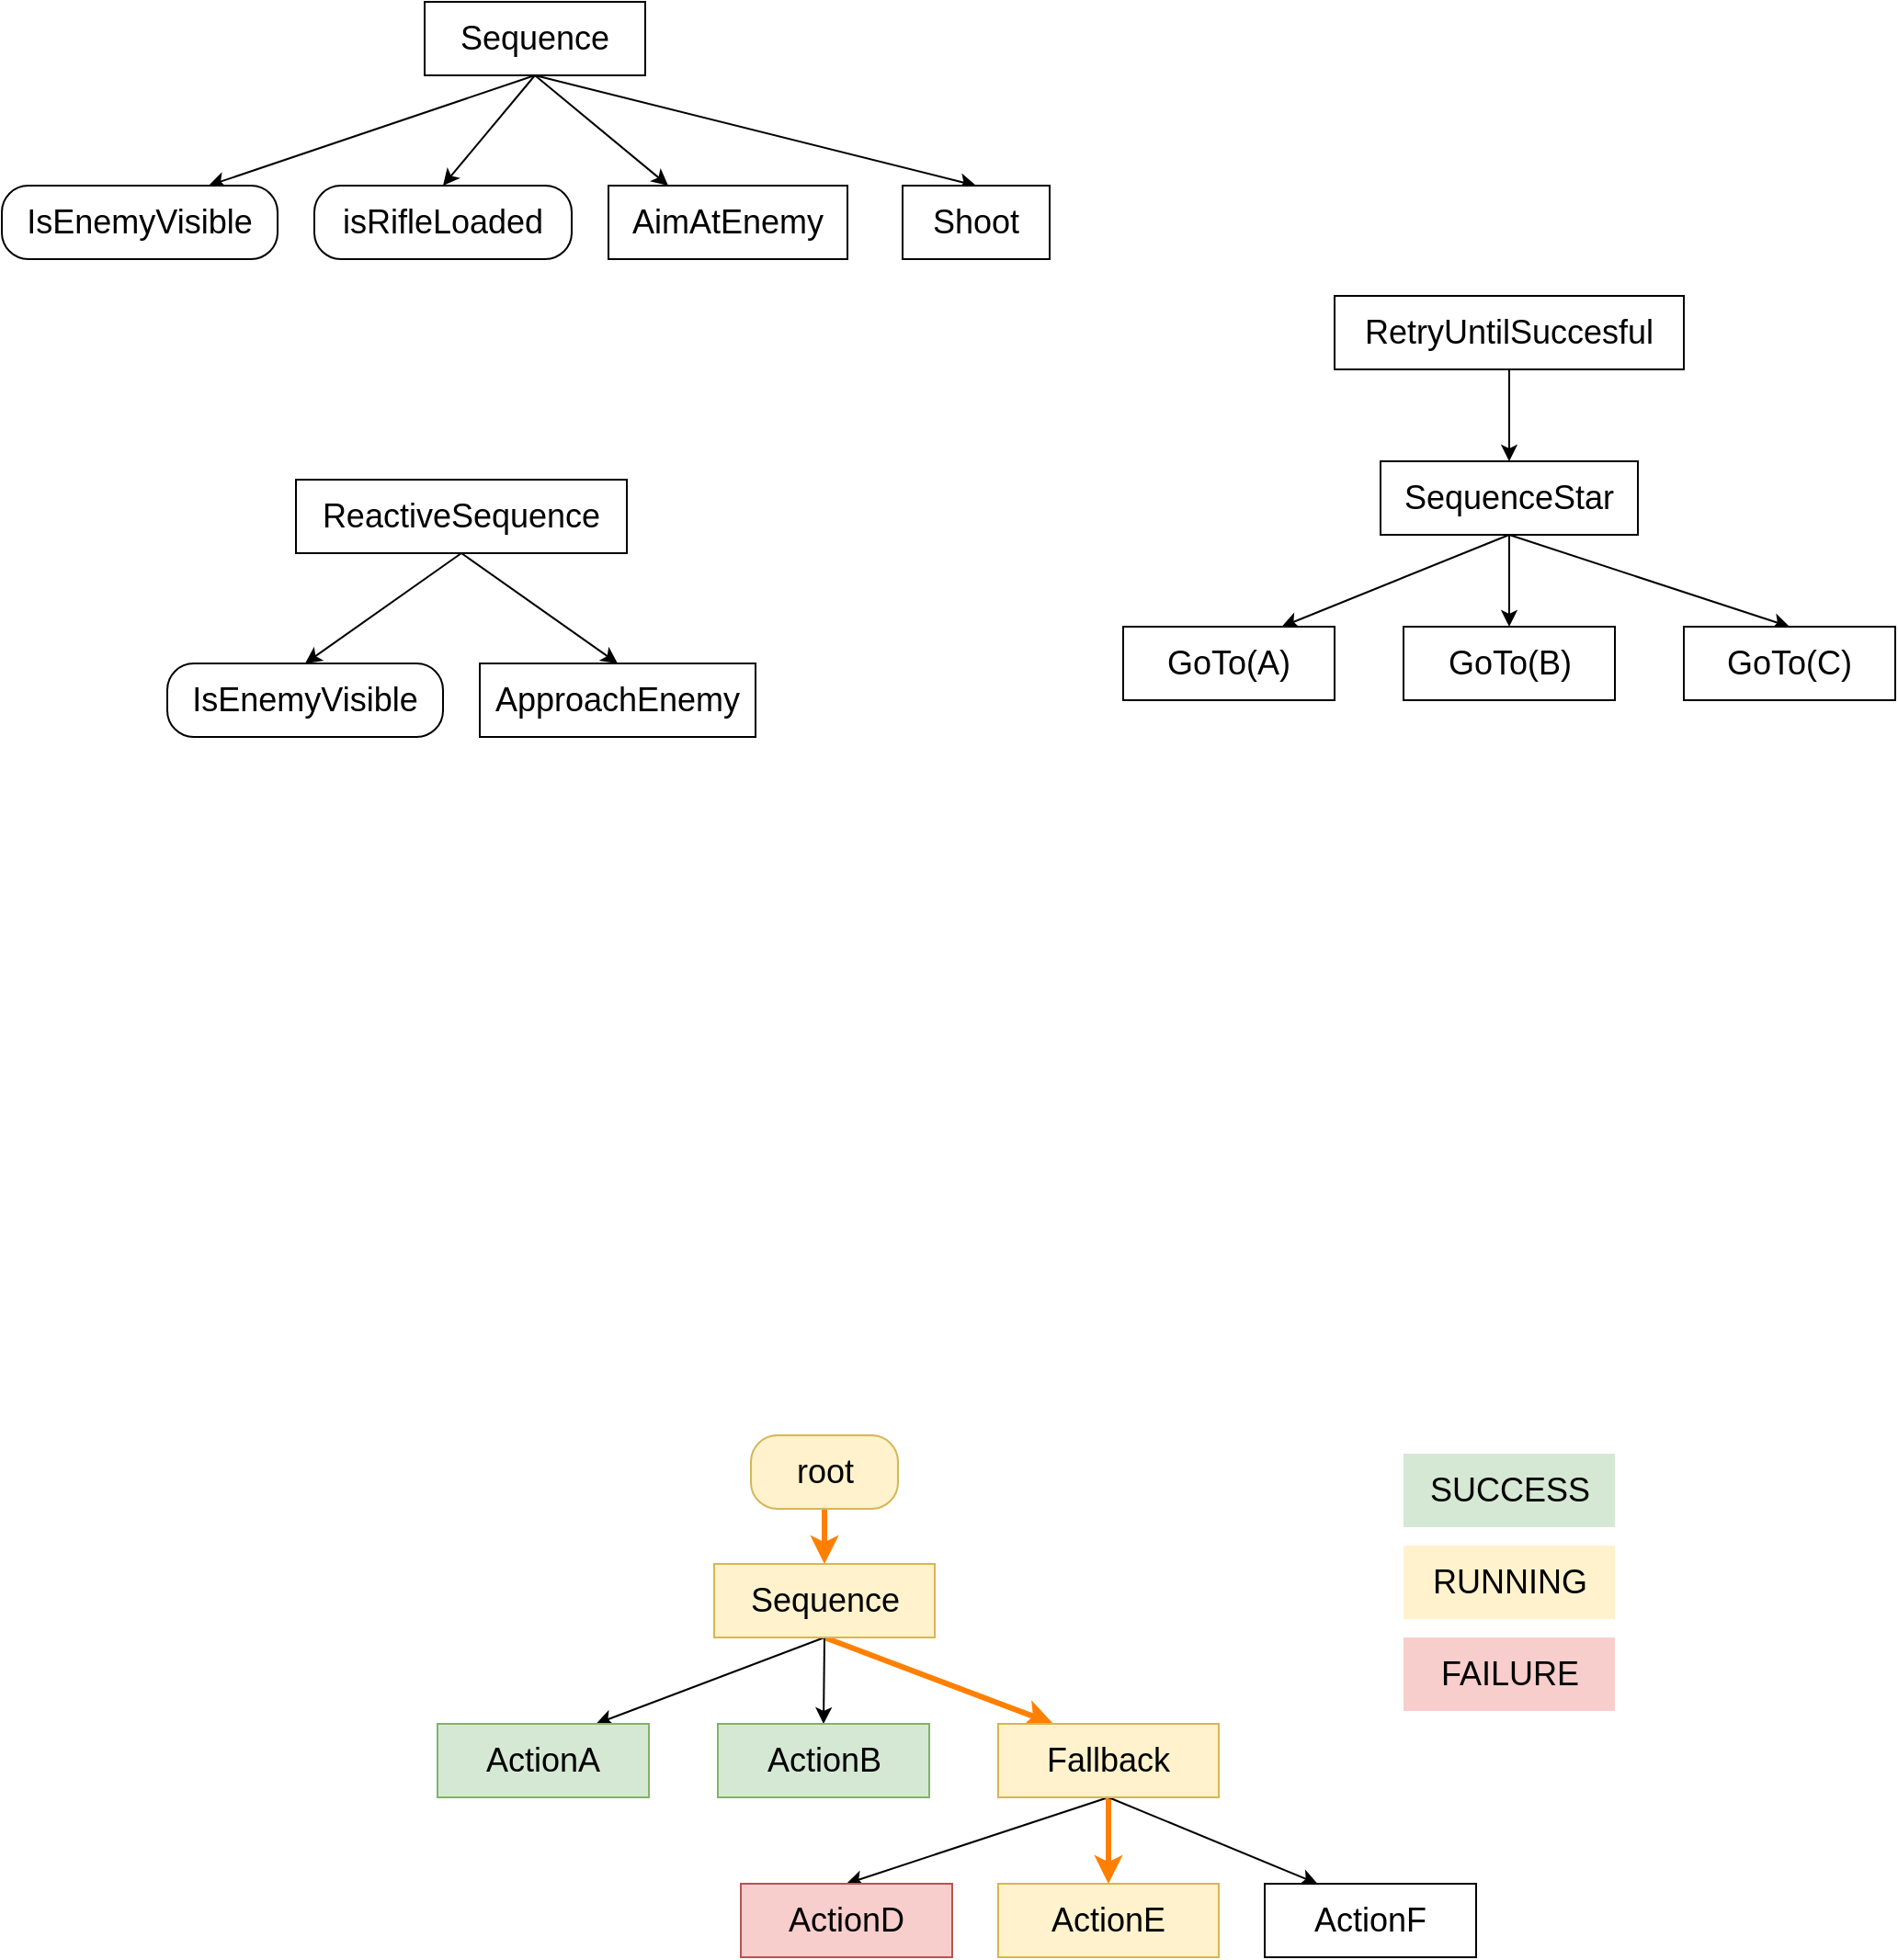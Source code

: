 <mxfile version="20.3.0" type="device" pages="5"><diagram id="soafxgao3t-Og8_Gxv_z" name="Page-1"><mxGraphModel dx="1480" dy="951" grid="0" gridSize="10" guides="1" tooltips="1" connect="1" arrows="1" fold="1" page="1" pageScale="1" pageWidth="1169" pageHeight="827" math="0" shadow="0"><root><mxCell id="0"/><mxCell id="1" parent="0"/><mxCell id="o-znhbPCCmn6ZwuV4WZJ-6" style="rounded=0;orthogonalLoop=1;jettySize=auto;html=1;exitX=0.5;exitY=1;exitDx=0;exitDy=0;fontSize=18;entryX=0.75;entryY=0;entryDx=0;entryDy=0;" parent="1" source="o-znhbPCCmn6ZwuV4WZJ-1" target="o-znhbPCCmn6ZwuV4WZJ-4" edge="1"><mxGeometry relative="1" as="geometry"/></mxCell><mxCell id="o-znhbPCCmn6ZwuV4WZJ-7" style="edgeStyle=none;rounded=0;orthogonalLoop=1;jettySize=auto;html=1;exitX=0.5;exitY=1;exitDx=0;exitDy=0;entryX=0.5;entryY=0;entryDx=0;entryDy=0;fontSize=18;" parent="1" source="o-znhbPCCmn6ZwuV4WZJ-1" target="o-znhbPCCmn6ZwuV4WZJ-5" edge="1"><mxGeometry relative="1" as="geometry"/></mxCell><mxCell id="o-znhbPCCmn6ZwuV4WZJ-8" style="edgeStyle=none;rounded=0;orthogonalLoop=1;jettySize=auto;html=1;exitX=0.5;exitY=1;exitDx=0;exitDy=0;entryX=0.25;entryY=0;entryDx=0;entryDy=0;fontSize=18;" parent="1" source="o-znhbPCCmn6ZwuV4WZJ-1" target="o-znhbPCCmn6ZwuV4WZJ-2" edge="1"><mxGeometry relative="1" as="geometry"/></mxCell><mxCell id="o-znhbPCCmn6ZwuV4WZJ-9" style="edgeStyle=none;rounded=0;orthogonalLoop=1;jettySize=auto;html=1;exitX=0.5;exitY=1;exitDx=0;exitDy=0;entryX=0.5;entryY=0;entryDx=0;entryDy=0;fontSize=18;" parent="1" source="o-znhbPCCmn6ZwuV4WZJ-1" target="o-znhbPCCmn6ZwuV4WZJ-3" edge="1"><mxGeometry relative="1" as="geometry"/></mxCell><mxCell id="o-znhbPCCmn6ZwuV4WZJ-1" value="Sequence" style="rounded=0;whiteSpace=wrap;html=1;fontSize=18;" parent="1" vertex="1"><mxGeometry x="300" y="90" width="120" height="40" as="geometry"/></mxCell><mxCell id="o-znhbPCCmn6ZwuV4WZJ-2" value="AimAtEnemy" style="rounded=0;whiteSpace=wrap;html=1;fontSize=18;" parent="1" vertex="1"><mxGeometry x="400" y="190" width="130" height="40" as="geometry"/></mxCell><mxCell id="o-znhbPCCmn6ZwuV4WZJ-3" value="Shoot" style="rounded=0;whiteSpace=wrap;html=1;fontSize=18;" parent="1" vertex="1"><mxGeometry x="560" y="190" width="80" height="40" as="geometry"/></mxCell><mxCell id="o-znhbPCCmn6ZwuV4WZJ-4" value="IsEnemyVisible" style="rounded=1;whiteSpace=wrap;html=1;fontSize=18;arcSize=36;" parent="1" vertex="1"><mxGeometry x="70" y="190" width="150" height="40" as="geometry"/></mxCell><mxCell id="o-znhbPCCmn6ZwuV4WZJ-5" value="isRifleLoaded" style="rounded=1;whiteSpace=wrap;html=1;fontSize=18;arcSize=36;" parent="1" vertex="1"><mxGeometry x="240" y="190" width="140" height="40" as="geometry"/></mxCell><mxCell id="o-znhbPCCmn6ZwuV4WZJ-10" style="edgeStyle=none;rounded=0;orthogonalLoop=1;jettySize=auto;html=1;exitX=0.5;exitY=1;exitDx=0;exitDy=0;entryX=0.5;entryY=0;entryDx=0;entryDy=0;fontSize=18;" parent="1" source="o-znhbPCCmn6ZwuV4WZJ-12" target="o-znhbPCCmn6ZwuV4WZJ-14" edge="1"><mxGeometry relative="1" as="geometry"/></mxCell><mxCell id="o-znhbPCCmn6ZwuV4WZJ-11" style="edgeStyle=none;rounded=0;orthogonalLoop=1;jettySize=auto;html=1;exitX=0.5;exitY=1;exitDx=0;exitDy=0;entryX=0.5;entryY=0;entryDx=0;entryDy=0;fontSize=18;" parent="1" source="o-znhbPCCmn6ZwuV4WZJ-12" target="o-znhbPCCmn6ZwuV4WZJ-13" edge="1"><mxGeometry relative="1" as="geometry"/></mxCell><mxCell id="o-znhbPCCmn6ZwuV4WZJ-12" value="ReactiveSequence" style="rounded=0;whiteSpace=wrap;html=1;fontSize=18;" parent="1" vertex="1"><mxGeometry x="230" y="350" width="180" height="40" as="geometry"/></mxCell><mxCell id="o-znhbPCCmn6ZwuV4WZJ-13" value="ApproachEnemy" style="rounded=0;whiteSpace=wrap;html=1;fontSize=18;" parent="1" vertex="1"><mxGeometry x="330" y="450" width="150" height="40" as="geometry"/></mxCell><mxCell id="o-znhbPCCmn6ZwuV4WZJ-14" value="IsEnemyVisible" style="rounded=1;whiteSpace=wrap;html=1;fontSize=18;arcSize=36;" parent="1" vertex="1"><mxGeometry x="160" y="450" width="150" height="40" as="geometry"/></mxCell><mxCell id="o-znhbPCCmn6ZwuV4WZJ-15" style="edgeStyle=none;rounded=0;orthogonalLoop=1;jettySize=auto;html=1;exitX=0.5;exitY=1;exitDx=0;exitDy=0;entryX=0.75;entryY=0;entryDx=0;entryDy=0;fontSize=18;" parent="1" source="o-znhbPCCmn6ZwuV4WZJ-17" target="o-znhbPCCmn6ZwuV4WZJ-22" edge="1"><mxGeometry relative="1" as="geometry"><mxPoint x="805" y="430" as="targetPoint"/></mxGeometry></mxCell><mxCell id="o-znhbPCCmn6ZwuV4WZJ-16" style="edgeStyle=none;rounded=0;orthogonalLoop=1;jettySize=auto;html=1;exitX=0.5;exitY=1;exitDx=0;exitDy=0;entryX=0.5;entryY=0;entryDx=0;entryDy=0;fontSize=18;" parent="1" source="o-znhbPCCmn6ZwuV4WZJ-17" target="o-znhbPCCmn6ZwuV4WZJ-18" edge="1"><mxGeometry relative="1" as="geometry"/></mxCell><mxCell id="o-znhbPCCmn6ZwuV4WZJ-24" style="edgeStyle=none;rounded=0;orthogonalLoop=1;jettySize=auto;html=1;exitX=0.5;exitY=1;exitDx=0;exitDy=0;fontSize=18;" parent="1" source="o-znhbPCCmn6ZwuV4WZJ-17" target="o-znhbPCCmn6ZwuV4WZJ-23" edge="1"><mxGeometry relative="1" as="geometry"/></mxCell><mxCell id="o-znhbPCCmn6ZwuV4WZJ-17" value="SequenceStar" style="rounded=0;whiteSpace=wrap;html=1;fontSize=18;" parent="1" vertex="1"><mxGeometry x="820" y="340" width="140" height="40" as="geometry"/></mxCell><mxCell id="o-znhbPCCmn6ZwuV4WZJ-18" value="GoTo(C)" style="rounded=0;whiteSpace=wrap;html=1;fontSize=18;" parent="1" vertex="1"><mxGeometry x="985" y="430" width="115" height="40" as="geometry"/></mxCell><mxCell id="o-znhbPCCmn6ZwuV4WZJ-21" style="edgeStyle=none;rounded=0;orthogonalLoop=1;jettySize=auto;html=1;exitX=0.5;exitY=1;exitDx=0;exitDy=0;entryX=0.5;entryY=0;entryDx=0;entryDy=0;fontSize=18;" parent="1" source="o-znhbPCCmn6ZwuV4WZJ-20" target="o-znhbPCCmn6ZwuV4WZJ-17" edge="1"><mxGeometry relative="1" as="geometry"/></mxCell><mxCell id="o-znhbPCCmn6ZwuV4WZJ-20" value="RetryUntilSuccesful" style="rounded=0;whiteSpace=wrap;html=1;fontSize=18;" parent="1" vertex="1"><mxGeometry x="795" y="250" width="190" height="40" as="geometry"/></mxCell><mxCell id="o-znhbPCCmn6ZwuV4WZJ-22" value="GoTo(A)" style="rounded=0;whiteSpace=wrap;html=1;fontSize=18;" parent="1" vertex="1"><mxGeometry x="680" y="430" width="115" height="40" as="geometry"/></mxCell><mxCell id="o-znhbPCCmn6ZwuV4WZJ-23" value="GoTo(B)" style="rounded=0;whiteSpace=wrap;html=1;fontSize=18;" parent="1" vertex="1"><mxGeometry x="832.5" y="430" width="115" height="40" as="geometry"/></mxCell><mxCell id="6vHEL3FrDYCTjv3KTcb7-8" style="rounded=0;orthogonalLoop=1;jettySize=auto;html=1;exitX=0.5;exitY=1;exitDx=0;exitDy=0;entryX=0.75;entryY=0;entryDx=0;entryDy=0;" parent="1" source="6vHEL3FrDYCTjv3KTcb7-1" target="6vHEL3FrDYCTjv3KTcb7-3" edge="1"><mxGeometry relative="1" as="geometry"/></mxCell><mxCell id="6vHEL3FrDYCTjv3KTcb7-9" style="edgeStyle=none;rounded=0;orthogonalLoop=1;jettySize=auto;html=1;exitX=0.5;exitY=1;exitDx=0;exitDy=0;entryX=0.25;entryY=0;entryDx=0;entryDy=0;strokeWidth=3;strokeColor=#FF8000;" parent="1" source="6vHEL3FrDYCTjv3KTcb7-1" target="6vHEL3FrDYCTjv3KTcb7-2" edge="1"><mxGeometry relative="1" as="geometry"/></mxCell><mxCell id="6vHEL3FrDYCTjv3KTcb7-10" style="edgeStyle=none;rounded=0;orthogonalLoop=1;jettySize=auto;html=1;exitX=0.5;exitY=1;exitDx=0;exitDy=0;entryX=0.5;entryY=0;entryDx=0;entryDy=0;" parent="1" source="6vHEL3FrDYCTjv3KTcb7-1" target="6vHEL3FrDYCTjv3KTcb7-7" edge="1"><mxGeometry relative="1" as="geometry"/></mxCell><mxCell id="6vHEL3FrDYCTjv3KTcb7-1" value="Sequence" style="rounded=0;whiteSpace=wrap;html=1;fontSize=18;fillColor=#fff2cc;strokeColor=#d6b656;" parent="1" vertex="1"><mxGeometry x="457.5" y="940" width="120" height="40" as="geometry"/></mxCell><mxCell id="6vHEL3FrDYCTjv3KTcb7-11" style="edgeStyle=none;rounded=0;orthogonalLoop=1;jettySize=auto;html=1;exitX=0.5;exitY=1;exitDx=0;exitDy=0;entryX=0.5;entryY=0;entryDx=0;entryDy=0;" parent="1" source="6vHEL3FrDYCTjv3KTcb7-2" target="6vHEL3FrDYCTjv3KTcb7-5" edge="1"><mxGeometry relative="1" as="geometry"/></mxCell><mxCell id="6vHEL3FrDYCTjv3KTcb7-12" style="edgeStyle=none;rounded=0;orthogonalLoop=1;jettySize=auto;html=1;exitX=0.5;exitY=1;exitDx=0;exitDy=0;entryX=0.5;entryY=0;entryDx=0;entryDy=0;strokeWidth=3;strokeColor=#FF8000;" parent="1" source="6vHEL3FrDYCTjv3KTcb7-2" target="6vHEL3FrDYCTjv3KTcb7-4" edge="1"><mxGeometry relative="1" as="geometry"/></mxCell><mxCell id="6vHEL3FrDYCTjv3KTcb7-13" style="edgeStyle=none;rounded=0;orthogonalLoop=1;jettySize=auto;html=1;exitX=0.5;exitY=1;exitDx=0;exitDy=0;entryX=0.25;entryY=0;entryDx=0;entryDy=0;" parent="1" source="6vHEL3FrDYCTjv3KTcb7-2" target="6vHEL3FrDYCTjv3KTcb7-6" edge="1"><mxGeometry relative="1" as="geometry"/></mxCell><mxCell id="6vHEL3FrDYCTjv3KTcb7-2" value="Fallback" style="rounded=0;whiteSpace=wrap;html=1;fontSize=18;fillColor=#fff2cc;strokeColor=#d6b656;" parent="1" vertex="1"><mxGeometry x="612" y="1027" width="120" height="40" as="geometry"/></mxCell><mxCell id="6vHEL3FrDYCTjv3KTcb7-3" value="ActionA" style="rounded=0;whiteSpace=wrap;html=1;fontSize=18;fillColor=#d5e8d4;strokeColor=#82b366;" parent="1" vertex="1"><mxGeometry x="307" y="1027" width="115" height="40" as="geometry"/></mxCell><mxCell id="6vHEL3FrDYCTjv3KTcb7-4" value="ActionE" style="rounded=0;whiteSpace=wrap;html=1;fontSize=18;fillColor=#fff2cc;strokeColor=#d6b656;" parent="1" vertex="1"><mxGeometry x="612" y="1114" width="120" height="40" as="geometry"/></mxCell><mxCell id="6vHEL3FrDYCTjv3KTcb7-5" value="ActionD" style="rounded=0;whiteSpace=wrap;html=1;fontSize=18;fillColor=#f8cecc;strokeColor=#b85450;" parent="1" vertex="1"><mxGeometry x="472" y="1114" width="115" height="40" as="geometry"/></mxCell><mxCell id="6vHEL3FrDYCTjv3KTcb7-6" value="ActionF" style="rounded=0;whiteSpace=wrap;html=1;fontSize=18;" parent="1" vertex="1"><mxGeometry x="757" y="1114" width="115" height="40" as="geometry"/></mxCell><mxCell id="6vHEL3FrDYCTjv3KTcb7-7" value="ActionB" style="rounded=0;whiteSpace=wrap;html=1;fontSize=18;fillColor=#d5e8d4;strokeColor=#82b366;" parent="1" vertex="1"><mxGeometry x="459.5" y="1027" width="115" height="40" as="geometry"/></mxCell><mxCell id="6vHEL3FrDYCTjv3KTcb7-16" style="edgeStyle=none;rounded=0;orthogonalLoop=1;jettySize=auto;html=1;exitX=0.5;exitY=1;exitDx=0;exitDy=0;entryX=0.5;entryY=0;entryDx=0;entryDy=0;strokeWidth=3;strokeColor=#FF8000;" parent="1" source="6vHEL3FrDYCTjv3KTcb7-15" target="6vHEL3FrDYCTjv3KTcb7-1" edge="1"><mxGeometry relative="1" as="geometry"/></mxCell><mxCell id="6vHEL3FrDYCTjv3KTcb7-15" value="root" style="rounded=1;whiteSpace=wrap;html=1;fontSize=18;arcSize=36;fillColor=#fff2cc;strokeColor=#d6b656;" parent="1" vertex="1"><mxGeometry x="477.5" y="870" width="80" height="40" as="geometry"/></mxCell><mxCell id="6vHEL3FrDYCTjv3KTcb7-17" value="RUNNING" style="rounded=0;whiteSpace=wrap;html=1;fontSize=18;fillColor=#fff2cc;strokeColor=none;" parent="1" vertex="1"><mxGeometry x="832.5" y="930" width="115" height="40" as="geometry"/></mxCell><mxCell id="6vHEL3FrDYCTjv3KTcb7-18" value="FAILURE" style="rounded=0;whiteSpace=wrap;html=1;fontSize=18;fillColor=#f8cecc;strokeColor=none;" parent="1" vertex="1"><mxGeometry x="832.5" y="980" width="115" height="40" as="geometry"/></mxCell><mxCell id="6vHEL3FrDYCTjv3KTcb7-19" value="SUCCESS" style="rounded=0;whiteSpace=wrap;html=1;fontSize=18;fillColor=#d5e8d4;strokeColor=none;" parent="1" vertex="1"><mxGeometry x="832.5" y="880" width="115" height="40" as="geometry"/></mxCell></root></mxGraphModel></diagram><diagram id="lc6-oSebCsVdsbd-XSqY" name="Page-2"><mxGraphModel grid="1" page="1" gridSize="10" guides="1" tooltips="1" connect="1" arrows="1" fold="1" pageScale="1" pageWidth="1169" pageHeight="827" math="0" shadow="0"><root><mxCell id="xShbogsKGGG7rExA5kpj-0"/><mxCell id="xShbogsKGGG7rExA5kpj-1" parent="xShbogsKGGG7rExA5kpj-0"/><mxCell id="dXMdxqROvuBNmc1UKSKU-4" style="edgeStyle=none;rounded=0;orthogonalLoop=1;jettySize=auto;html=1;exitX=0.5;exitY=1;exitDx=0;exitDy=0;entryX=0.75;entryY=0;entryDx=0;entryDy=0;fontSize=18;" edge="1" parent="xShbogsKGGG7rExA5kpj-1" source="dXMdxqROvuBNmc1UKSKU-0" target="dXMdxqROvuBNmc1UKSKU-1"><mxGeometry relative="1" as="geometry"/></mxCell><mxCell id="dXMdxqROvuBNmc1UKSKU-5" style="edgeStyle=none;rounded=0;orthogonalLoop=1;jettySize=auto;html=1;exitX=0.5;exitY=1;exitDx=0;exitDy=0;fontSize=18;entryX=0.5;entryY=0;entryDx=0;entryDy=0;" edge="1" parent="xShbogsKGGG7rExA5kpj-1" source="dXMdxqROvuBNmc1UKSKU-0" target="dXMdxqROvuBNmc1UKSKU-2"><mxGeometry relative="1" as="geometry"><mxPoint x="360" y="160" as="targetPoint"/></mxGeometry></mxCell><mxCell id="dXMdxqROvuBNmc1UKSKU-6" style="edgeStyle=none;rounded=0;orthogonalLoop=1;jettySize=auto;html=1;exitX=0.5;exitY=1;exitDx=0;exitDy=0;entryX=0.25;entryY=0;entryDx=0;entryDy=0;fontSize=18;" edge="1" parent="xShbogsKGGG7rExA5kpj-1" source="dXMdxqROvuBNmc1UKSKU-0" target="dXMdxqROvuBNmc1UKSKU-3"><mxGeometry relative="1" as="geometry"/></mxCell><mxCell id="dXMdxqROvuBNmc1UKSKU-0" value="Sequence" style="rounded=0;whiteSpace=wrap;html=1;fontSize=18;strokeColor=#0000FF;" vertex="1" parent="xShbogsKGGG7rExA5kpj-1"><mxGeometry x="300" y="60" width="120" height="40" as="geometry"/></mxCell><mxCell id="dXMdxqROvuBNmc1UKSKU-1" value="OpenFridge" style="rounded=0;whiteSpace=wrap;html=1;fontSize=18;" vertex="1" parent="xShbogsKGGG7rExA5kpj-1"><mxGeometry x="140" y="150" width="120" height="40" as="geometry"/></mxCell><mxCell id="dXMdxqROvuBNmc1UKSKU-2" value="GrabBeer" style="rounded=0;whiteSpace=wrap;html=1;fontSize=18;" vertex="1" parent="xShbogsKGGG7rExA5kpj-1"><mxGeometry x="300" y="150" width="120" height="40" as="geometry"/></mxCell><mxCell id="dXMdxqROvuBNmc1UKSKU-3" value="CloseFridge" style="rounded=0;whiteSpace=wrap;html=1;fontSize=18;" vertex="1" parent="xShbogsKGGG7rExA5kpj-1"><mxGeometry x="464.5" y="150" width="120" height="40" as="geometry"/></mxCell><mxCell id="oKe9xSgiK4bcDE6WEFvZ-0" style="edgeStyle=none;rounded=0;orthogonalLoop=1;jettySize=auto;html=1;exitX=0.5;exitY=1;exitDx=0;exitDy=0;entryX=0.75;entryY=0;entryDx=0;entryDy=0;fontSize=18;" edge="1" parent="xShbogsKGGG7rExA5kpj-1" source="oKe9xSgiK4bcDE6WEFvZ-3" target="oKe9xSgiK4bcDE6WEFvZ-4"><mxGeometry relative="1" as="geometry"/></mxCell><mxCell id="oKe9xSgiK4bcDE6WEFvZ-1" style="edgeStyle=none;rounded=0;orthogonalLoop=1;jettySize=auto;html=1;exitX=0.5;exitY=1;exitDx=0;exitDy=0;fontSize=18;entryX=0.5;entryY=0;entryDx=0;entryDy=0;" edge="1" parent="xShbogsKGGG7rExA5kpj-1" source="oKe9xSgiK4bcDE6WEFvZ-3" target="oKe9xSgiK4bcDE6WEFvZ-5"><mxGeometry relative="1" as="geometry"><mxPoint x="414.13" y="542.5" as="targetPoint"/></mxGeometry></mxCell><mxCell id="oKe9xSgiK4bcDE6WEFvZ-2" style="edgeStyle=none;rounded=0;orthogonalLoop=1;jettySize=auto;html=1;exitX=0.5;exitY=1;exitDx=0;exitDy=0;entryX=0.25;entryY=0;entryDx=0;entryDy=0;fontSize=18;" edge="1" parent="xShbogsKGGG7rExA5kpj-1" source="oKe9xSgiK4bcDE6WEFvZ-3" target="oKe9xSgiK4bcDE6WEFvZ-6"><mxGeometry relative="1" as="geometry"/></mxCell><mxCell id="oKe9xSgiK4bcDE6WEFvZ-3" value="Sequence" style="rounded=0;whiteSpace=wrap;html=1;fontSize=18;" vertex="1" parent="xShbogsKGGG7rExA5kpj-1"><mxGeometry x="354.13" y="478.5" width="120" height="40" as="geometry"/></mxCell><mxCell id="4mVvM7g4g3XN4ajiVEgR-2" style="edgeStyle=none;rounded=0;orthogonalLoop=1;jettySize=auto;html=1;exitX=0.5;exitY=1;exitDx=0;exitDy=0;entryX=0.5;entryY=0;entryDx=0;entryDy=0;fontSize=15;" edge="1" parent="xShbogsKGGG7rExA5kpj-1" source="oKe9xSgiK4bcDE6WEFvZ-4" target="4mVvM7g4g3XN4ajiVEgR-1"><mxGeometry relative="1" as="geometry"/></mxCell><mxCell id="4mVvM7g4g3XN4ajiVEgR-7" style="edgeStyle=none;rounded=0;orthogonalLoop=1;jettySize=auto;html=1;exitX=0.5;exitY=1;exitDx=0;exitDy=0;entryX=0.5;entryY=0;entryDx=0;entryDy=0;fontSize=15;" edge="1" parent="xShbogsKGGG7rExA5kpj-1" source="oKe9xSgiK4bcDE6WEFvZ-4" target="4mVvM7g4g3XN4ajiVEgR-6"><mxGeometry relative="1" as="geometry"/></mxCell><mxCell id="oKe9xSgiK4bcDE6WEFvZ-4" value="Fallback" style="rounded=0;whiteSpace=wrap;html=1;fontSize=18;" vertex="1" parent="xShbogsKGGG7rExA5kpj-1"><mxGeometry x="194.13" y="558.5" width="120" height="40" as="geometry"/></mxCell><mxCell id="oKe9xSgiK4bcDE6WEFvZ-5" value="EnterRoom" style="rounded=0;whiteSpace=wrap;html=1;fontSize=18;" vertex="1" parent="xShbogsKGGG7rExA5kpj-1"><mxGeometry x="354.13" y="558.5" width="120" height="40" as="geometry"/></mxCell><mxCell id="oKe9xSgiK4bcDE6WEFvZ-6" value="CloseDoor" style="rounded=0;whiteSpace=wrap;html=1;fontSize=18;" vertex="1" parent="xShbogsKGGG7rExA5kpj-1"><mxGeometry x="518.63" y="558.5" width="120" height="40" as="geometry"/></mxCell><mxCell id="4mVvM7g4g3XN4ajiVEgR-0" value="IsDoorClosed" style="rounded=1;whiteSpace=wrap;html=1;fontSize=18;arcSize=36;" vertex="1" parent="xShbogsKGGG7rExA5kpj-1"><mxGeometry x="81.38" y="730" width="150" height="40" as="geometry"/></mxCell><mxCell id="4mVvM7g4g3XN4ajiVEgR-5" style="edgeStyle=none;rounded=0;orthogonalLoop=1;jettySize=auto;html=1;exitX=0.5;exitY=1;exitDx=0;exitDy=0;entryX=0.5;entryY=0;entryDx=0;entryDy=0;fontSize=15;" edge="1" parent="xShbogsKGGG7rExA5kpj-1" source="4mVvM7g4g3XN4ajiVEgR-1" target="4mVvM7g4g3XN4ajiVEgR-4"><mxGeometry relative="1" as="geometry"/></mxCell><mxCell id="4mVvM7g4g3XN4ajiVEgR-1" value="&lt;div&gt;RetryUntilSuccessful&lt;/div&gt;&lt;div style=&quot;font-size: 15px&quot;&gt;num_attempts = 5&lt;br&gt;&lt;/div&gt;" style="rounded=0;whiteSpace=wrap;html=1;fontSize=18;strokeColor=#0000FF;" vertex="1" parent="xShbogsKGGG7rExA5kpj-1"><mxGeometry x="254.13" y="638.5" width="205.87" height="61.5" as="geometry"/></mxCell><mxCell id="4mVvM7g4g3XN4ajiVEgR-4" value="OpenDoor" style="rounded=0;whiteSpace=wrap;html=1;fontSize=18;" vertex="1" parent="xShbogsKGGG7rExA5kpj-1"><mxGeometry x="297.07" y="730" width="120" height="40" as="geometry"/></mxCell><mxCell id="4mVvM7g4g3XN4ajiVEgR-8" style="edgeStyle=none;rounded=0;orthogonalLoop=1;jettySize=auto;html=1;exitX=0.5;exitY=1;exitDx=0;exitDy=0;fontSize=15;" edge="1" parent="xShbogsKGGG7rExA5kpj-1" source="4mVvM7g4g3XN4ajiVEgR-6" target="4mVvM7g4g3XN4ajiVEgR-0"><mxGeometry relative="1" as="geometry"/></mxCell><mxCell id="4mVvM7g4g3XN4ajiVEgR-6" value="Inverter" style="rounded=0;whiteSpace=wrap;html=1;fontSize=18;strokeColor=#0000FF;" vertex="1" parent="xShbogsKGGG7rExA5kpj-1"><mxGeometry x="96.38" y="638.5" width="120" height="40" as="geometry"/></mxCell><mxCell id="4mVvM7g4g3XN4ajiVEgR-9" style="edgeStyle=none;rounded=0;orthogonalLoop=1;jettySize=auto;html=1;exitX=0.5;exitY=1;exitDx=0;exitDy=0;entryX=0.75;entryY=0;entryDx=0;entryDy=0;fontSize=18;" edge="1" parent="xShbogsKGGG7rExA5kpj-1" source="4mVvM7g4g3XN4ajiVEgR-12" target="4mVvM7g4g3XN4ajiVEgR-15"><mxGeometry relative="1" as="geometry"/></mxCell><mxCell id="4mVvM7g4g3XN4ajiVEgR-10" style="edgeStyle=none;rounded=0;orthogonalLoop=1;jettySize=auto;html=1;exitX=0.5;exitY=1;exitDx=0;exitDy=0;fontSize=18;entryX=0.5;entryY=0;entryDx=0;entryDy=0;" edge="1" parent="xShbogsKGGG7rExA5kpj-1" source="4mVvM7g4g3XN4ajiVEgR-12" target="4mVvM7g4g3XN4ajiVEgR-16"><mxGeometry relative="1" as="geometry"><mxPoint x="1092.75" y="114" as="targetPoint"/></mxGeometry></mxCell><mxCell id="4mVvM7g4g3XN4ajiVEgR-12" value="Sequence" style="rounded=0;whiteSpace=wrap;html=1;fontSize=18;" vertex="1" parent="xShbogsKGGG7rExA5kpj-1"><mxGeometry x="1032.75" y="50" width="120" height="40" as="geometry"/></mxCell><mxCell id="4mVvM7g4g3XN4ajiVEgR-13" style="edgeStyle=none;rounded=0;orthogonalLoop=1;jettySize=auto;html=1;exitX=0.5;exitY=1;exitDx=0;exitDy=0;entryX=0.5;entryY=0;entryDx=0;entryDy=0;fontSize=15;" edge="1" parent="xShbogsKGGG7rExA5kpj-1" source="4mVvM7g4g3XN4ajiVEgR-15" target="4mVvM7g4g3XN4ajiVEgR-21"><mxGeometry relative="1" as="geometry"><mxPoint x="1023.875" y="210.0" as="targetPoint"/></mxGeometry></mxCell><mxCell id="4mVvM7g4g3XN4ajiVEgR-14" style="edgeStyle=none;rounded=0;orthogonalLoop=1;jettySize=auto;html=1;exitX=0.5;exitY=1;exitDx=0;exitDy=0;entryX=0.5;entryY=0;entryDx=0;entryDy=0;fontSize=15;" edge="1" parent="xShbogsKGGG7rExA5kpj-1" source="4mVvM7g4g3XN4ajiVEgR-15" target="4mVvM7g4g3XN4ajiVEgR-18"><mxGeometry relative="1" as="geometry"><mxPoint x="835" y="210.0" as="targetPoint"/></mxGeometry></mxCell><mxCell id="4mVvM7g4g3XN4ajiVEgR-34" style="edgeStyle=none;rounded=0;orthogonalLoop=1;jettySize=auto;html=1;exitX=0.5;exitY=1;exitDx=0;exitDy=0;entryX=0.5;entryY=0;entryDx=0;entryDy=0;fontSize=15;" edge="1" parent="xShbogsKGGG7rExA5kpj-1" source="4mVvM7g4g3XN4ajiVEgR-15" target="4mVvM7g4g3XN4ajiVEgR-29"><mxGeometry relative="1" as="geometry"/></mxCell><mxCell id="4mVvM7g4g3XN4ajiVEgR-15" value="Fallback" style="rounded=0;whiteSpace=wrap;html=1;fontSize=18;strokeColor=#0000FF;" vertex="1" parent="xShbogsKGGG7rExA5kpj-1"><mxGeometry x="872.75" y="130" width="120" height="40" as="geometry"/></mxCell><mxCell id="4mVvM7g4g3XN4ajiVEgR-16" value="EnterRoom" style="rounded=0;whiteSpace=wrap;html=1;fontSize=18;" vertex="1" parent="xShbogsKGGG7rExA5kpj-1"><mxGeometry x="1160" y="134" width="120" height="40" as="geometry"/></mxCell><mxCell id="4mVvM7g4g3XN4ajiVEgR-18" value="IsDoorOpen" style="rounded=1;whiteSpace=wrap;html=1;fontSize=18;arcSize=36;" vertex="1" parent="xShbogsKGGG7rExA5kpj-1"><mxGeometry x="700" y="210" width="150" height="40" as="geometry"/></mxCell><mxCell id="4mVvM7g4g3XN4ajiVEgR-31" style="edgeStyle=none;rounded=0;orthogonalLoop=1;jettySize=auto;html=1;exitX=0.5;exitY=1;exitDx=0;exitDy=0;entryX=0.5;entryY=0;entryDx=0;entryDy=0;fontSize=15;" edge="1" parent="xShbogsKGGG7rExA5kpj-1" source="4mVvM7g4g3XN4ajiVEgR-21" target="4mVvM7g4g3XN4ajiVEgR-27"><mxGeometry relative="1" as="geometry"/></mxCell><mxCell id="4mVvM7g4g3XN4ajiVEgR-32" style="edgeStyle=none;rounded=0;orthogonalLoop=1;jettySize=auto;html=1;exitX=0.5;exitY=1;exitDx=0;exitDy=0;entryX=0.5;entryY=0;entryDx=0;entryDy=0;fontSize=15;" edge="1" parent="xShbogsKGGG7rExA5kpj-1" source="4mVvM7g4g3XN4ajiVEgR-21" target="4mVvM7g4g3XN4ajiVEgR-28"><mxGeometry relative="1" as="geometry"/></mxCell><mxCell id="4mVvM7g4g3XN4ajiVEgR-33" style="edgeStyle=none;rounded=0;orthogonalLoop=1;jettySize=auto;html=1;exitX=0.5;exitY=1;exitDx=0;exitDy=0;entryX=0.5;entryY=0;entryDx=0;entryDy=0;fontSize=15;" edge="1" parent="xShbogsKGGG7rExA5kpj-1" source="4mVvM7g4g3XN4ajiVEgR-21" target="4mVvM7g4g3XN4ajiVEgR-30"><mxGeometry relative="1" as="geometry"/></mxCell><mxCell id="4mVvM7g4g3XN4ajiVEgR-21" value="Sequence" style="rounded=0;whiteSpace=wrap;html=1;fontSize=18;" vertex="1" parent="xShbogsKGGG7rExA5kpj-1"><mxGeometry x="1020" y="210" width="120" height="40" as="geometry"/></mxCell><mxCell id="4mVvM7g4g3XN4ajiVEgR-27" value="UnlockDoor" style="rounded=0;whiteSpace=wrap;html=1;fontSize=18;" vertex="1" parent="xShbogsKGGG7rExA5kpj-1"><mxGeometry x="1020" y="290" width="120" height="40" as="geometry"/></mxCell><mxCell id="4mVvM7g4g3XN4ajiVEgR-28" value="HaveKey?" style="rounded=1;whiteSpace=wrap;html=1;fontSize=18;arcSize=36;" vertex="1" parent="xShbogsKGGG7rExA5kpj-1"><mxGeometry x="872.75" y="290" width="120" height="40" as="geometry"/></mxCell><mxCell id="4mVvM7g4g3XN4ajiVEgR-29" value="OpenDoor" style="rounded=0;whiteSpace=wrap;html=1;fontSize=18;" vertex="1" parent="xShbogsKGGG7rExA5kpj-1"><mxGeometry x="872.75" y="210" width="120" height="40" as="geometry"/></mxCell><mxCell id="4mVvM7g4g3XN4ajiVEgR-30" value="OpenDoor" style="rounded=0;whiteSpace=wrap;html=1;fontSize=18;" vertex="1" parent="xShbogsKGGG7rExA5kpj-1"><mxGeometry x="1170" y="290" width="120" height="40" as="geometry"/></mxCell><mxCell id="4mVvM7g4g3XN4ajiVEgR-35" style="edgeStyle=none;rounded=0;orthogonalLoop=1;jettySize=auto;html=1;exitX=0.5;exitY=1;exitDx=0;exitDy=0;entryX=0.75;entryY=0;entryDx=0;entryDy=0;fontSize=18;" edge="1" parent="xShbogsKGGG7rExA5kpj-1" source="4mVvM7g4g3XN4ajiVEgR-38" target="4mVvM7g4g3XN4ajiVEgR-39"><mxGeometry relative="1" as="geometry"/></mxCell><mxCell id="4mVvM7g4g3XN4ajiVEgR-36" style="edgeStyle=none;rounded=0;orthogonalLoop=1;jettySize=auto;html=1;exitX=0.5;exitY=1;exitDx=0;exitDy=0;fontSize=18;entryX=0.5;entryY=0;entryDx=0;entryDy=0;" edge="1" parent="xShbogsKGGG7rExA5kpj-1" source="4mVvM7g4g3XN4ajiVEgR-38" target="4mVvM7g4g3XN4ajiVEgR-40"><mxGeometry relative="1" as="geometry"><mxPoint x="1742.25" y="153.5" as="targetPoint"/></mxGeometry></mxCell><mxCell id="4mVvM7g4g3XN4ajiVEgR-37" style="edgeStyle=none;rounded=0;orthogonalLoop=1;jettySize=auto;html=1;exitX=0.5;exitY=1;exitDx=0;exitDy=0;entryX=0.25;entryY=0;entryDx=0;entryDy=0;fontSize=18;" edge="1" parent="xShbogsKGGG7rExA5kpj-1" source="4mVvM7g4g3XN4ajiVEgR-38" target="4mVvM7g4g3XN4ajiVEgR-41"><mxGeometry relative="1" as="geometry"/></mxCell><mxCell id="4mVvM7g4g3XN4ajiVEgR-38" value="Sequence" style="rounded=0;whiteSpace=wrap;html=1;fontSize=18;strokeColor=#b85450;fillColor=#f8cecc;" vertex="1" parent="xShbogsKGGG7rExA5kpj-1"><mxGeometry x="1682.25" y="53.5" width="120" height="40" as="geometry"/></mxCell><mxCell id="4mVvM7g4g3XN4ajiVEgR-39" value="OpenFridge" style="rounded=0;whiteSpace=wrap;html=1;fontSize=18;fillColor=#d5e8d4;strokeColor=#82b366;" vertex="1" parent="xShbogsKGGG7rExA5kpj-1"><mxGeometry x="1522.25" y="143.5" width="120" height="40" as="geometry"/></mxCell><mxCell id="4mVvM7g4g3XN4ajiVEgR-40" value="GrabBeer" style="rounded=0;whiteSpace=wrap;html=1;fontSize=18;fillColor=#f8cecc;strokeColor=#b85450;" vertex="1" parent="xShbogsKGGG7rExA5kpj-1"><mxGeometry x="1682.25" y="143.5" width="120" height="40" as="geometry"/></mxCell><mxCell id="4mVvM7g4g3XN4ajiVEgR-41" value="CloseFridge" style="rounded=0;whiteSpace=wrap;html=1;fontSize=18;" vertex="1" parent="xShbogsKGGG7rExA5kpj-1"><mxGeometry x="1846.75" y="143.5" width="120" height="40" as="geometry"/></mxCell><mxCell id="4mVvM7g4g3XN4ajiVEgR-42" style="edgeStyle=none;rounded=0;orthogonalLoop=1;jettySize=auto;html=1;exitX=0.5;exitY=1;exitDx=0;exitDy=0;entryX=0.75;entryY=0;entryDx=0;entryDy=0;fontSize=18;" edge="1" parent="xShbogsKGGG7rExA5kpj-1" source="4mVvM7g4g3XN4ajiVEgR-45" target="4mVvM7g4g3XN4ajiVEgR-46"><mxGeometry relative="1" as="geometry"/></mxCell><mxCell id="4mVvM7g4g3XN4ajiVEgR-44" style="edgeStyle=none;rounded=0;orthogonalLoop=1;jettySize=auto;html=1;exitX=0.5;exitY=1;exitDx=0;exitDy=0;entryX=0.25;entryY=0;entryDx=0;entryDy=0;fontSize=18;" edge="1" parent="xShbogsKGGG7rExA5kpj-1" source="4mVvM7g4g3XN4ajiVEgR-45" target="4mVvM7g4g3XN4ajiVEgR-48"><mxGeometry relative="1" as="geometry"/></mxCell><mxCell id="4mVvM7g4g3XN4ajiVEgR-52" style="edgeStyle=none;rounded=0;orthogonalLoop=1;jettySize=auto;html=1;entryX=0.5;entryY=0;entryDx=0;entryDy=0;fontSize=15;exitX=0.5;exitY=1;exitDx=0;exitDy=0;" edge="1" parent="xShbogsKGGG7rExA5kpj-1" source="4mVvM7g4g3XN4ajiVEgR-45" target="4mVvM7g4g3XN4ajiVEgR-51"><mxGeometry relative="1" as="geometry"><mxPoint x="1740" y="335" as="sourcePoint"/></mxGeometry></mxCell><mxCell id="4mVvM7g4g3XN4ajiVEgR-45" value="Sequence" style="rounded=0;whiteSpace=wrap;html=1;fontSize=18;strokeColor=#82b366;fillColor=#d5e8d4;" vertex="1" parent="xShbogsKGGG7rExA5kpj-1"><mxGeometry x="1680" y="268.5" width="120" height="40" as="geometry"/></mxCell><mxCell id="4mVvM7g4g3XN4ajiVEgR-46" value="OpenFridge" style="rounded=0;whiteSpace=wrap;html=1;fontSize=18;fillColor=#d5e8d4;strokeColor=#82b366;" vertex="1" parent="xShbogsKGGG7rExA5kpj-1"><mxGeometry x="1520" y="358.5" width="120" height="40" as="geometry"/></mxCell><mxCell id="4mVvM7g4g3XN4ajiVEgR-47" value="GrabBeer" style="rounded=0;whiteSpace=wrap;html=1;fontSize=18;fillColor=#f8cecc;strokeColor=#b85450;" vertex="1" parent="xShbogsKGGG7rExA5kpj-1"><mxGeometry x="1680.01" y="438.5" width="120" height="40" as="geometry"/></mxCell><mxCell id="4mVvM7g4g3XN4ajiVEgR-48" value="CloseFridge" style="rounded=0;whiteSpace=wrap;html=1;fontSize=18;fillColor=#d5e8d4;strokeColor=#82b366;" vertex="1" parent="xShbogsKGGG7rExA5kpj-1"><mxGeometry x="1844.5" y="358.5" width="120" height="40" as="geometry"/></mxCell><mxCell id="4mVvM7g4g3XN4ajiVEgR-53" style="edgeStyle=none;rounded=0;orthogonalLoop=1;jettySize=auto;html=1;exitX=0.5;exitY=1;exitDx=0;exitDy=0;entryX=0.5;entryY=0;entryDx=0;entryDy=0;fontSize=15;" edge="1" parent="xShbogsKGGG7rExA5kpj-1" source="4mVvM7g4g3XN4ajiVEgR-51" target="4mVvM7g4g3XN4ajiVEgR-47"><mxGeometry relative="1" as="geometry"/></mxCell><mxCell id="4mVvM7g4g3XN4ajiVEgR-51" value="ForceSuccess" style="rounded=0;whiteSpace=wrap;html=1;fontSize=18;fillColor=#d5e8d4;strokeColor=#82b366;" vertex="1" parent="xShbogsKGGG7rExA5kpj-1"><mxGeometry x="1673.88" y="358.5" width="132.25" height="40" as="geometry"/></mxCell><mxCell id="4mVvM7g4g3XN4ajiVEgR-54" style="edgeStyle=none;rounded=0;orthogonalLoop=1;jettySize=auto;html=1;exitX=0.5;exitY=1;exitDx=0;exitDy=0;entryX=0.75;entryY=0;entryDx=0;entryDy=0;fontSize=18;" edge="1" parent="xShbogsKGGG7rExA5kpj-1" source="4mVvM7g4g3XN4ajiVEgR-57" target="4mVvM7g4g3XN4ajiVEgR-58"><mxGeometry relative="1" as="geometry"/></mxCell><mxCell id="4mVvM7g4g3XN4ajiVEgR-55" style="edgeStyle=none;rounded=0;orthogonalLoop=1;jettySize=auto;html=1;exitX=0.5;exitY=1;exitDx=0;exitDy=0;entryX=0.25;entryY=0;entryDx=0;entryDy=0;fontSize=18;" edge="1" parent="xShbogsKGGG7rExA5kpj-1" source="4mVvM7g4g3XN4ajiVEgR-57" target="4mVvM7g4g3XN4ajiVEgR-60"><mxGeometry relative="1" as="geometry"/></mxCell><mxCell id="4mVvM7g4g3XN4ajiVEgR-56" style="edgeStyle=none;rounded=0;orthogonalLoop=1;jettySize=auto;html=1;entryX=0.5;entryY=0;entryDx=0;entryDy=0;fontSize=15;exitX=0.5;exitY=1;exitDx=0;exitDy=0;" edge="1" parent="xShbogsKGGG7rExA5kpj-1" source="4mVvM7g4g3XN4ajiVEgR-57" target="4mVvM7g4g3XN4ajiVEgR-62"><mxGeometry relative="1" as="geometry"><mxPoint x="2260" y="329.5" as="sourcePoint"/></mxGeometry></mxCell><mxCell id="4mVvM7g4g3XN4ajiVEgR-57" value="Sequence" style="rounded=0;whiteSpace=wrap;html=1;fontSize=18;strokeColor=#b85450;fillColor=#f8cecc;" vertex="1" parent="xShbogsKGGG7rExA5kpj-1"><mxGeometry x="2200" y="263" width="120" height="40" as="geometry"/></mxCell><mxCell id="4mVvM7g4g3XN4ajiVEgR-58" value="OpenFridge" style="rounded=0;whiteSpace=wrap;html=1;fontSize=18;fillColor=#d5e8d4;strokeColor=#82b366;" vertex="1" parent="xShbogsKGGG7rExA5kpj-1"><mxGeometry x="2040" y="353" width="120" height="40" as="geometry"/></mxCell><mxCell id="4mVvM7g4g3XN4ajiVEgR-59" value="GrabBeer" style="rounded=0;whiteSpace=wrap;html=1;fontSize=18;fillColor=#f8cecc;strokeColor=#b85450;" vertex="1" parent="xShbogsKGGG7rExA5kpj-1"><mxGeometry x="2110" y="443" width="120" height="40" as="geometry"/></mxCell><mxCell id="4mVvM7g4g3XN4ajiVEgR-60" value="CloseFridge" style="rounded=0;whiteSpace=wrap;html=1;fontSize=18;" vertex="1" parent="xShbogsKGGG7rExA5kpj-1"><mxGeometry x="2364.5" y="353" width="120" height="40" as="geometry"/></mxCell><mxCell id="4mVvM7g4g3XN4ajiVEgR-61" style="edgeStyle=none;rounded=0;orthogonalLoop=1;jettySize=auto;html=1;exitX=0.5;exitY=1;exitDx=0;exitDy=0;entryX=0.5;entryY=0;entryDx=0;entryDy=0;fontSize=15;" edge="1" parent="xShbogsKGGG7rExA5kpj-1" source="4mVvM7g4g3XN4ajiVEgR-62" target="4mVvM7g4g3XN4ajiVEgR-59"><mxGeometry relative="1" as="geometry"/></mxCell><mxCell id="4mVvM7g4g3XN4ajiVEgR-65" style="edgeStyle=none;rounded=0;orthogonalLoop=1;jettySize=auto;html=1;exitX=0.5;exitY=1;exitDx=0;exitDy=0;entryX=0.5;entryY=0;entryDx=0;entryDy=0;fontSize=15;" edge="1" parent="xShbogsKGGG7rExA5kpj-1" source="4mVvM7g4g3XN4ajiVEgR-62" target="4mVvM7g4g3XN4ajiVEgR-64"><mxGeometry relative="1" as="geometry"/></mxCell><mxCell id="4mVvM7g4g3XN4ajiVEgR-62" value="Fallback" style="rounded=0;whiteSpace=wrap;html=1;fontSize=18;fillColor=#f8cecc;strokeColor=#b85450;" vertex="1" parent="xShbogsKGGG7rExA5kpj-1"><mxGeometry x="2193.88" y="353" width="132.25" height="40" as="geometry"/></mxCell><mxCell id="4mVvM7g4g3XN4ajiVEgR-67" style="edgeStyle=none;rounded=0;orthogonalLoop=1;jettySize=auto;html=1;exitX=0.5;exitY=1;exitDx=0;exitDy=0;entryX=0.5;entryY=0;entryDx=0;entryDy=0;fontSize=15;" edge="1" parent="xShbogsKGGG7rExA5kpj-1" source="4mVvM7g4g3XN4ajiVEgR-64" target="4mVvM7g4g3XN4ajiVEgR-66"><mxGeometry relative="1" as="geometry"/></mxCell><mxCell id="4mVvM7g4g3XN4ajiVEgR-64" value="ForceFailure" style="rounded=0;whiteSpace=wrap;html=1;fontSize=18;fillColor=#d5e8d4;strokeColor=#82b366;" vertex="1" parent="xShbogsKGGG7rExA5kpj-1"><mxGeometry x="2280" y="443" width="132.25" height="40" as="geometry"/></mxCell><mxCell id="4mVvM7g4g3XN4ajiVEgR-66" value="CloseFridge" style="rounded=0;whiteSpace=wrap;html=1;fontSize=18;fillColor=#d5e8d4;strokeColor=#82b366;" vertex="1" parent="xShbogsKGGG7rExA5kpj-1"><mxGeometry x="2286.13" y="523" width="120" height="40" as="geometry"/></mxCell><mxCell id="4mVvM7g4g3XN4ajiVEgR-68" value="&amp;nbsp;" style="text;whiteSpace=wrap;html=1;fontSize=15;" vertex="1" parent="xShbogsKGGG7rExA5kpj-1"><mxGeometry x="1600" y="570" width="30" height="30" as="geometry"/></mxCell><mxCell id="4mVvM7g4g3XN4ajiVEgR-69" style="edgeStyle=none;rounded=0;orthogonalLoop=1;jettySize=auto;html=1;exitX=0.5;exitY=1;exitDx=0;exitDy=0;entryX=0.75;entryY=0;entryDx=0;entryDy=0;fontSize=18;" edge="1" parent="xShbogsKGGG7rExA5kpj-1" source="4mVvM7g4g3XN4ajiVEgR-72" target="4mVvM7g4g3XN4ajiVEgR-73"><mxGeometry relative="1" as="geometry"/></mxCell><mxCell id="4mVvM7g4g3XN4ajiVEgR-70" style="edgeStyle=none;rounded=0;orthogonalLoop=1;jettySize=auto;html=1;exitX=0.5;exitY=1;exitDx=0;exitDy=0;entryX=0.25;entryY=0;entryDx=0;entryDy=0;fontSize=18;" edge="1" parent="xShbogsKGGG7rExA5kpj-1" source="4mVvM7g4g3XN4ajiVEgR-72" target="4mVvM7g4g3XN4ajiVEgR-75"><mxGeometry relative="1" as="geometry"/></mxCell><mxCell id="4mVvM7g4g3XN4ajiVEgR-71" style="edgeStyle=none;rounded=0;orthogonalLoop=1;jettySize=auto;html=1;entryX=0.5;entryY=0;entryDx=0;entryDy=0;fontSize=15;exitX=0.5;exitY=1;exitDx=0;exitDy=0;" edge="1" parent="xShbogsKGGG7rExA5kpj-1" source="4mVvM7g4g3XN4ajiVEgR-72" target="4mVvM7g4g3XN4ajiVEgR-77"><mxGeometry relative="1" as="geometry"><mxPoint x="1750" y="702" as="sourcePoint"/></mxGeometry></mxCell><mxCell id="4mVvM7g4g3XN4ajiVEgR-72" value="Sequence" style="rounded=0;whiteSpace=wrap;html=1;fontSize=18;strokeColor=#82b366;fillColor=#d5e8d4;" vertex="1" parent="xShbogsKGGG7rExA5kpj-1"><mxGeometry x="1690" y="635.5" width="120" height="40" as="geometry"/></mxCell><mxCell id="4mVvM7g4g3XN4ajiVEgR-73" value="OpenFridge" style="rounded=0;whiteSpace=wrap;html=1;fontSize=18;fillColor=#d5e8d4;strokeColor=#82b366;" vertex="1" parent="xShbogsKGGG7rExA5kpj-1"><mxGeometry x="1530" y="725.5" width="120" height="40" as="geometry"/></mxCell><mxCell id="4mVvM7g4g3XN4ajiVEgR-74" value="GrabBeer" style="rounded=0;whiteSpace=wrap;html=1;fontSize=18;fillColor=#d5e8d4;strokeColor=#82b366;" vertex="1" parent="xShbogsKGGG7rExA5kpj-1"><mxGeometry x="1690.01" y="805.5" width="120" height="40" as="geometry"/></mxCell><mxCell id="4mVvM7g4g3XN4ajiVEgR-75" value="CloseFridge" style="rounded=0;whiteSpace=wrap;html=1;fontSize=18;fillColor=#d5e8d4;strokeColor=#82b366;" vertex="1" parent="xShbogsKGGG7rExA5kpj-1"><mxGeometry x="1854.5" y="725.5" width="120" height="40" as="geometry"/></mxCell><mxCell id="4mVvM7g4g3XN4ajiVEgR-76" style="edgeStyle=none;rounded=0;orthogonalLoop=1;jettySize=auto;html=1;exitX=0.5;exitY=1;exitDx=0;exitDy=0;entryX=0.5;entryY=0;entryDx=0;entryDy=0;fontSize=15;" edge="1" parent="xShbogsKGGG7rExA5kpj-1" source="4mVvM7g4g3XN4ajiVEgR-77" target="4mVvM7g4g3XN4ajiVEgR-74"><mxGeometry relative="1" as="geometry"/></mxCell><mxCell id="4mVvM7g4g3XN4ajiVEgR-77" value="ForceSuccess" style="rounded=0;whiteSpace=wrap;html=1;fontSize=18;fillColor=#d5e8d4;strokeColor=#82b366;" vertex="1" parent="xShbogsKGGG7rExA5kpj-1"><mxGeometry x="1683.88" y="725.5" width="132.25" height="40" as="geometry"/></mxCell><mxCell id="4mVvM7g4g3XN4ajiVEgR-78" style="edgeStyle=none;rounded=0;orthogonalLoop=1;jettySize=auto;html=1;exitX=0.5;exitY=1;exitDx=0;exitDy=0;entryX=0.75;entryY=0;entryDx=0;entryDy=0;fontSize=18;" edge="1" parent="xShbogsKGGG7rExA5kpj-1" source="4mVvM7g4g3XN4ajiVEgR-81" target="4mVvM7g4g3XN4ajiVEgR-82"><mxGeometry relative="1" as="geometry"/></mxCell><mxCell id="4mVvM7g4g3XN4ajiVEgR-79" style="edgeStyle=none;rounded=0;orthogonalLoop=1;jettySize=auto;html=1;exitX=0.5;exitY=1;exitDx=0;exitDy=0;entryX=0.25;entryY=0;entryDx=0;entryDy=0;fontSize=18;" edge="1" parent="xShbogsKGGG7rExA5kpj-1" source="4mVvM7g4g3XN4ajiVEgR-81" target="4mVvM7g4g3XN4ajiVEgR-84"><mxGeometry relative="1" as="geometry"/></mxCell><mxCell id="4mVvM7g4g3XN4ajiVEgR-80" style="edgeStyle=none;rounded=0;orthogonalLoop=1;jettySize=auto;html=1;entryX=0.5;entryY=0;entryDx=0;entryDy=0;fontSize=15;exitX=0.5;exitY=1;exitDx=0;exitDy=0;" edge="1" parent="xShbogsKGGG7rExA5kpj-1" source="4mVvM7g4g3XN4ajiVEgR-81" target="4mVvM7g4g3XN4ajiVEgR-87"><mxGeometry relative="1" as="geometry"><mxPoint x="2270" y="696.5" as="sourcePoint"/></mxGeometry></mxCell><mxCell id="4mVvM7g4g3XN4ajiVEgR-81" value="Sequence" style="rounded=0;whiteSpace=wrap;html=1;fontSize=18;strokeColor=#82b366;fillColor=#d5e8d4;" vertex="1" parent="xShbogsKGGG7rExA5kpj-1"><mxGeometry x="2210" y="630" width="120" height="40" as="geometry"/></mxCell><mxCell id="4mVvM7g4g3XN4ajiVEgR-82" value="OpenFridge" style="rounded=0;whiteSpace=wrap;html=1;fontSize=18;fillColor=#d5e8d4;strokeColor=#82b366;" vertex="1" parent="xShbogsKGGG7rExA5kpj-1"><mxGeometry x="2050" y="720" width="120" height="40" as="geometry"/></mxCell><mxCell id="4mVvM7g4g3XN4ajiVEgR-83" value="GrabBeer" style="rounded=0;whiteSpace=wrap;html=1;fontSize=18;fillColor=#d5e8d4;strokeColor=#82b366;" vertex="1" parent="xShbogsKGGG7rExA5kpj-1"><mxGeometry x="2120" y="810" width="120" height="40" as="geometry"/></mxCell><mxCell id="4mVvM7g4g3XN4ajiVEgR-84" value="CloseFridge" style="rounded=0;whiteSpace=wrap;html=1;fontSize=18;fillColor=#d5e8d4;strokeColor=#82b366;" vertex="1" parent="xShbogsKGGG7rExA5kpj-1"><mxGeometry x="2374.5" y="720" width="120" height="40" as="geometry"/></mxCell><mxCell id="4mVvM7g4g3XN4ajiVEgR-85" style="edgeStyle=none;rounded=0;orthogonalLoop=1;jettySize=auto;html=1;exitX=0.5;exitY=1;exitDx=0;exitDy=0;entryX=0.5;entryY=0;entryDx=0;entryDy=0;fontSize=15;" edge="1" parent="xShbogsKGGG7rExA5kpj-1" source="4mVvM7g4g3XN4ajiVEgR-87" target="4mVvM7g4g3XN4ajiVEgR-83"><mxGeometry relative="1" as="geometry"/></mxCell><mxCell id="4mVvM7g4g3XN4ajiVEgR-86" style="edgeStyle=none;rounded=0;orthogonalLoop=1;jettySize=auto;html=1;exitX=0.5;exitY=1;exitDx=0;exitDy=0;entryX=0.5;entryY=0;entryDx=0;entryDy=0;fontSize=15;" edge="1" parent="xShbogsKGGG7rExA5kpj-1" source="4mVvM7g4g3XN4ajiVEgR-87" target="4mVvM7g4g3XN4ajiVEgR-89"><mxGeometry relative="1" as="geometry"/></mxCell><mxCell id="4mVvM7g4g3XN4ajiVEgR-87" value="Fallback" style="rounded=0;whiteSpace=wrap;html=1;fontSize=18;fillColor=#d5e8d4;strokeColor=#82b366;" vertex="1" parent="xShbogsKGGG7rExA5kpj-1"><mxGeometry x="2203.88" y="720" width="132.25" height="40" as="geometry"/></mxCell><mxCell id="4mVvM7g4g3XN4ajiVEgR-88" style="edgeStyle=none;rounded=0;orthogonalLoop=1;jettySize=auto;html=1;exitX=0.5;exitY=1;exitDx=0;exitDy=0;entryX=0.5;entryY=0;entryDx=0;entryDy=0;fontSize=15;" edge="1" parent="xShbogsKGGG7rExA5kpj-1" source="4mVvM7g4g3XN4ajiVEgR-89" target="4mVvM7g4g3XN4ajiVEgR-90"><mxGeometry relative="1" as="geometry"/></mxCell><mxCell id="4mVvM7g4g3XN4ajiVEgR-89" value="ForceFailure" style="rounded=0;whiteSpace=wrap;html=1;fontSize=18;" vertex="1" parent="xShbogsKGGG7rExA5kpj-1"><mxGeometry x="2290" y="810" width="132.25" height="40" as="geometry"/></mxCell><mxCell id="4mVvM7g4g3XN4ajiVEgR-90" value="CloseFridge" style="rounded=0;whiteSpace=wrap;html=1;fontSize=18;" vertex="1" parent="xShbogsKGGG7rExA5kpj-1"><mxGeometry x="2296.13" y="890" width="120" height="40" as="geometry"/></mxCell><mxCell id="fzq76tOef2mMIuE6-SQ3-6" style="edgeStyle=none;rounded=0;orthogonalLoop=1;jettySize=auto;html=1;exitX=0.5;exitY=1;exitDx=0;exitDy=0;entryX=0.5;entryY=0;entryDx=0;entryDy=0;fontSize=15;" edge="1" parent="xShbogsKGGG7rExA5kpj-1" source="fzq76tOef2mMIuE6-SQ3-8" target="fzq76tOef2mMIuE6-SQ3-13"><mxGeometry relative="1" as="geometry"/></mxCell><mxCell id="fzq76tOef2mMIuE6-SQ3-18" style="rounded=0;orthogonalLoop=1;jettySize=auto;html=1;exitX=0.5;exitY=1;exitDx=0;exitDy=0;fontSize=15;fontColor=#060B0F;entryX=0.25;entryY=0;entryDx=0;entryDy=0;" edge="1" parent="xShbogsKGGG7rExA5kpj-1" source="fzq76tOef2mMIuE6-SQ3-8" target="fzq76tOef2mMIuE6-SQ3-17"><mxGeometry relative="1" as="geometry"><mxPoint x="964.22" y="1103" as="targetPoint"/></mxGeometry></mxCell><mxCell id="fzq76tOef2mMIuE6-SQ3-56" style="edgeStyle=none;rounded=0;orthogonalLoop=1;jettySize=auto;html=1;exitX=0.5;exitY=1;exitDx=0;exitDy=0;entryX=0.75;entryY=0;entryDx=0;entryDy=0;fontSize=15;fontColor=#060B0F;" edge="1" parent="xShbogsKGGG7rExA5kpj-1" source="fzq76tOef2mMIuE6-SQ3-8" target="fzq76tOef2mMIuE6-SQ3-55"><mxGeometry relative="1" as="geometry"/></mxCell><mxCell id="fzq76tOef2mMIuE6-SQ3-8" value="Fallback" style="rounded=0;whiteSpace=wrap;html=1;fontSize=18;" vertex="1" parent="xShbogsKGGG7rExA5kpj-1"><mxGeometry x="724.03" y="1018" width="120" height="40" as="geometry"/></mxCell><mxCell id="fzq76tOef2mMIuE6-SQ3-12" style="edgeStyle=none;rounded=0;orthogonalLoop=1;jettySize=auto;html=1;exitX=0.5;exitY=1;exitDx=0;exitDy=0;entryX=0.5;entryY=0;entryDx=0;entryDy=0;fontSize=15;" edge="1" parent="xShbogsKGGG7rExA5kpj-1" source="fzq76tOef2mMIuE6-SQ3-13" target="fzq76tOef2mMIuE6-SQ3-14"><mxGeometry relative="1" as="geometry"/></mxCell><mxCell id="fzq76tOef2mMIuE6-SQ3-13" value="&lt;div&gt;RetryUntilSuccessful&lt;/div&gt;&lt;div style=&quot;font-size: 15px&quot;&gt;num_attempts = 5&lt;br&gt;&lt;/div&gt;" style="rounded=0;whiteSpace=wrap;html=1;fontSize=18;strokeColor=#0000FF;" vertex="1" parent="xShbogsKGGG7rExA5kpj-1"><mxGeometry x="692.9" y="1103" width="182.25" height="50" as="geometry"/></mxCell><mxCell id="fzq76tOef2mMIuE6-SQ3-14" value="PickLock" style="rounded=0;whiteSpace=wrap;html=1;fontSize=18;" vertex="1" parent="xShbogsKGGG7rExA5kpj-1"><mxGeometry x="724.03" y="1183" width="120" height="40" as="geometry"/></mxCell><mxCell id="fzq76tOef2mMIuE6-SQ3-17" value="SmashDoor" style="rounded=0;whiteSpace=wrap;html=1;fontSize=18;" vertex="1" parent="xShbogsKGGG7rExA5kpj-1"><mxGeometry x="890" y="1103" width="118.62" height="40" as="geometry"/></mxCell><mxCell id="fzq76tOef2mMIuE6-SQ3-20" style="edgeStyle=none;rounded=0;orthogonalLoop=1;jettySize=auto;html=1;exitX=0.5;exitY=1;exitDx=0;exitDy=0;entryX=0.75;entryY=0;entryDx=0;entryDy=0;fontSize=15;" edge="1" parent="xShbogsKGGG7rExA5kpj-1" source="fzq76tOef2mMIuE6-SQ3-22" target="fzq76tOef2mMIuE6-SQ3-47"><mxGeometry relative="1" as="geometry"><mxPoint x="151.38" y="1134" as="targetPoint"/></mxGeometry></mxCell><mxCell id="fzq76tOef2mMIuE6-SQ3-46" style="rounded=0;orthogonalLoop=1;jettySize=auto;html=1;exitX=0.5;exitY=1;exitDx=0;exitDy=0;entryX=0.25;entryY=0;entryDx=0;entryDy=0;fontSize=15;fontColor=#060B0F;" edge="1" parent="xShbogsKGGG7rExA5kpj-1" source="fzq76tOef2mMIuE6-SQ3-22" target="fzq76tOef2mMIuE6-SQ3-33"><mxGeometry relative="1" as="geometry"/></mxCell><mxCell id="fzq76tOef2mMIuE6-SQ3-22" value="Sequence" style="rounded=0;whiteSpace=wrap;html=1;fontSize=18;" vertex="1" parent="xShbogsKGGG7rExA5kpj-1"><mxGeometry x="256.63" y="959" width="120" height="40" as="geometry"/></mxCell><mxCell id="fzq76tOef2mMIuE6-SQ3-23" value="IsDoorClosed" style="rounded=1;whiteSpace=wrap;html=1;fontSize=18;arcSize=36;" vertex="1" parent="xShbogsKGGG7rExA5kpj-1"><mxGeometry x="81.38" y="1201" width="150" height="40" as="geometry"/></mxCell><mxCell id="fzq76tOef2mMIuE6-SQ3-33" value="PassThroughDoor" style="rounded=0;whiteSpace=wrap;html=1;fontSize=18;" vertex="1" parent="xShbogsKGGG7rExA5kpj-1"><mxGeometry x="330" y="1044" width="170" height="40" as="geometry"/></mxCell><mxCell id="fzq76tOef2mMIuE6-SQ3-42" style="edgeStyle=orthogonalEdgeStyle;rounded=0;orthogonalLoop=1;jettySize=auto;html=1;exitX=0.5;exitY=1;exitDx=0;exitDy=0;entryX=0.5;entryY=0;entryDx=0;entryDy=0;fontSize=15;fontColor=#060B0F;curved=1;dashed=1;startArrow=none;" edge="1" parent="xShbogsKGGG7rExA5kpj-1" source="fzq76tOef2mMIuE6-SQ3-37" target="fzq76tOef2mMIuE6-SQ3-41"><mxGeometry relative="1" as="geometry"><mxPoint x="620" y="1213" as="sourcePoint"/><Array as="points"><mxPoint x="310" y="1270"/><mxPoint x="530" y="1270"/><mxPoint x="530" y="870"/><mxPoint x="784" y="870"/></Array></mxGeometry></mxCell><mxCell id="fzq76tOef2mMIuE6-SQ3-37" value="DoorClosed" style="rounded=0;whiteSpace=wrap;html=1;fontSize=18;" vertex="1" parent="xShbogsKGGG7rExA5kpj-1"><mxGeometry x="250" y="1134" width="120" height="40" as="geometry"/></mxCell><mxCell id="fzq76tOef2mMIuE6-SQ3-40" style="edgeStyle=none;rounded=0;orthogonalLoop=1;jettySize=auto;html=1;exitX=0.5;exitY=1;exitDx=0;exitDy=0;entryX=0.5;entryY=0;entryDx=0;entryDy=0;fontSize=15;fontColor=#060B0F;" edge="1" parent="xShbogsKGGG7rExA5kpj-1" source="fzq76tOef2mMIuE6-SQ3-39" target="fzq76tOef2mMIuE6-SQ3-22"><mxGeometry relative="1" as="geometry"><mxPoint x="341.63" y="959" as="targetPoint"/></mxGeometry></mxCell><mxCell id="fzq76tOef2mMIuE6-SQ3-39" value="MainTree" style="ellipse;whiteSpace=wrap;html=1;fontSize=15;fillColor=#d5e8d4;strokeColor=#82b366;fontStyle=1" vertex="1" parent="xShbogsKGGG7rExA5kpj-1"><mxGeometry x="256.63" y="871" width="120" height="43" as="geometry"/></mxCell><mxCell id="fzq76tOef2mMIuE6-SQ3-57" style="edgeStyle=none;rounded=0;orthogonalLoop=1;jettySize=auto;html=1;exitX=0.5;exitY=1;exitDx=0;exitDy=0;entryX=0.5;entryY=0;entryDx=0;entryDy=0;fontSize=15;fontColor=#060B0F;" edge="1" parent="xShbogsKGGG7rExA5kpj-1" source="fzq76tOef2mMIuE6-SQ3-41" target="fzq76tOef2mMIuE6-SQ3-8"><mxGeometry relative="1" as="geometry"/></mxCell><mxCell id="fzq76tOef2mMIuE6-SQ3-41" value="DoorClosed" style="ellipse;whiteSpace=wrap;html=1;fontSize=15;fillColor=#d5e8d4;strokeColor=#82b366;fontStyle=1" vertex="1" parent="xShbogsKGGG7rExA5kpj-1"><mxGeometry x="724.03" y="930" width="120" height="43" as="geometry"/></mxCell><mxCell id="fzq76tOef2mMIuE6-SQ3-50" style="edgeStyle=none;rounded=0;orthogonalLoop=1;jettySize=auto;html=1;exitX=0.5;exitY=1;exitDx=0;exitDy=0;entryX=0.5;entryY=0;entryDx=0;entryDy=0;fontSize=15;fontColor=#060B0F;" edge="1" parent="xShbogsKGGG7rExA5kpj-1" source="fzq76tOef2mMIuE6-SQ3-47" target="fzq76tOef2mMIuE6-SQ3-37"><mxGeometry relative="1" as="geometry"/></mxCell><mxCell id="fzq76tOef2mMIuE6-SQ3-59" style="edgeStyle=none;rounded=0;orthogonalLoop=1;jettySize=auto;html=1;exitX=0.5;exitY=1;exitDx=0;exitDy=0;entryX=0.5;entryY=0;entryDx=0;entryDy=0;fontSize=15;fontColor=#060B0F;" edge="1" parent="xShbogsKGGG7rExA5kpj-1" source="fzq76tOef2mMIuE6-SQ3-47" target="fzq76tOef2mMIuE6-SQ3-58"><mxGeometry relative="1" as="geometry"/></mxCell><mxCell id="fzq76tOef2mMIuE6-SQ3-47" value="Fallback" style="rounded=0;whiteSpace=wrap;html=1;fontSize=18;" vertex="1" parent="xShbogsKGGG7rExA5kpj-1"><mxGeometry x="170" y="1044" width="120" height="40" as="geometry"/></mxCell><mxCell id="fzq76tOef2mMIuE6-SQ3-55" value="OpenDoor" style="rounded=0;whiteSpace=wrap;html=1;fontSize=18;" vertex="1" parent="xShbogsKGGG7rExA5kpj-1"><mxGeometry x="554.03" y="1103" width="118.62" height="40" as="geometry"/></mxCell><mxCell id="fzq76tOef2mMIuE6-SQ3-60" style="edgeStyle=none;rounded=0;orthogonalLoop=1;jettySize=auto;html=1;exitX=0.5;exitY=1;exitDx=0;exitDy=0;entryX=0.5;entryY=0;entryDx=0;entryDy=0;fontSize=15;fontColor=#060B0F;" edge="1" parent="xShbogsKGGG7rExA5kpj-1" source="fzq76tOef2mMIuE6-SQ3-58" target="fzq76tOef2mMIuE6-SQ3-23"><mxGeometry relative="1" as="geometry"/></mxCell><mxCell id="fzq76tOef2mMIuE6-SQ3-58" value="Inverter" style="rounded=0;whiteSpace=wrap;html=1;fontSize=18;" vertex="1" parent="xShbogsKGGG7rExA5kpj-1"><mxGeometry x="96.38" y="1134" width="120" height="40" as="geometry"/></mxCell></root></mxGraphModel></diagram><diagram id="HDbxm_aQvvMy-U2_0ceH" name="Page-3"><mxGraphModel grid="1" page="1" gridSize="10" guides="1" tooltips="1" connect="1" arrows="1" fold="1" pageScale="1" pageWidth="1169" pageHeight="827" math="0" shadow="0"><root><mxCell id="41tUs7FhBZXI-ACiLodS-0"/><mxCell id="41tUs7FhBZXI-ACiLodS-1" parent="41tUs7FhBZXI-ACiLodS-0"/><mxCell id="OR5TdkOGLGh6VRb6NQv0-0" style="edgeStyle=none;rounded=0;orthogonalLoop=1;jettySize=auto;html=1;exitX=0.5;exitY=1;exitDx=0;exitDy=0;entryX=0.75;entryY=0;entryDx=0;entryDy=0;fontSize=18;" edge="1" parent="41tUs7FhBZXI-ACiLodS-1" source="OR5TdkOGLGh6VRb6NQv0-3" target="OR5TdkOGLGh6VRb6NQv0-4"><mxGeometry relative="1" as="geometry"/></mxCell><mxCell id="OR5TdkOGLGh6VRb6NQv0-1" style="edgeStyle=none;rounded=0;orthogonalLoop=1;jettySize=auto;html=1;exitX=0.5;exitY=1;exitDx=0;exitDy=0;fontSize=18;entryX=0.5;entryY=0;entryDx=0;entryDy=0;" edge="1" parent="41tUs7FhBZXI-ACiLodS-1" source="OR5TdkOGLGh6VRb6NQv0-3" target="OR5TdkOGLGh6VRb6NQv0-5"><mxGeometry relative="1" as="geometry"><mxPoint x="360" y="160" as="targetPoint"/></mxGeometry></mxCell><mxCell id="OR5TdkOGLGh6VRb6NQv0-2" style="edgeStyle=none;rounded=0;orthogonalLoop=1;jettySize=auto;html=1;exitX=0.5;exitY=1;exitDx=0;exitDy=0;entryX=0.25;entryY=0;entryDx=0;entryDy=0;fontSize=18;" edge="1" parent="41tUs7FhBZXI-ACiLodS-1" source="OR5TdkOGLGh6VRb6NQv0-3" target="OR5TdkOGLGh6VRb6NQv0-6"><mxGeometry relative="1" as="geometry"/></mxCell><mxCell id="Oj8p_F4gwUcjr7AkIpoY-1" style="edgeStyle=none;rounded=0;orthogonalLoop=1;jettySize=auto;html=1;exitX=0.5;exitY=1;exitDx=0;exitDy=0;entryX=0.5;entryY=0;entryDx=0;entryDy=0;fontSize=15;" edge="1" parent="41tUs7FhBZXI-ACiLodS-1" source="OR5TdkOGLGh6VRb6NQv0-3" target="Oj8p_F4gwUcjr7AkIpoY-0"><mxGeometry relative="1" as="geometry"/></mxCell><mxCell id="OR5TdkOGLGh6VRb6NQv0-3" value="Sequence" style="rounded=0;whiteSpace=wrap;html=1;fontSize=18;" vertex="1" parent="41tUs7FhBZXI-ACiLodS-1"><mxGeometry x="300" y="60" width="120" height="40" as="geometry"/></mxCell><mxCell id="OR5TdkOGLGh6VRb6NQv0-4" value="OpenGripper" style="rounded=0;whiteSpace=wrap;html=1;fontSize=18;" vertex="1" parent="41tUs7FhBZXI-ACiLodS-1"><mxGeometry x="200" y="160" width="120" height="40" as="geometry"/></mxCell><mxCell id="OR5TdkOGLGh6VRb6NQv0-5" value="ApproachObject" style="rounded=0;whiteSpace=wrap;html=1;fontSize=18;" vertex="1" parent="41tUs7FhBZXI-ACiLodS-1"><mxGeometry x="350" y="160" width="150" height="40" as="geometry"/></mxCell><mxCell id="OR5TdkOGLGh6VRb6NQv0-6" value="CloseGripper" style="rounded=0;whiteSpace=wrap;html=1;fontSize=18;" vertex="1" parent="41tUs7FhBZXI-ACiLodS-1"><mxGeometry x="530" y="160" width="120" height="40" as="geometry"/></mxCell><mxCell id="Oj8p_F4gwUcjr7AkIpoY-0" value="CheckBattery" style="rounded=1;whiteSpace=wrap;html=1;fontSize=18;arcSize=36;" vertex="1" parent="41tUs7FhBZXI-ACiLodS-1"><mxGeometry x="20" y="160" width="150" height="40" as="geometry"/></mxCell><mxCell id="Oj8p_F4gwUcjr7AkIpoY-2" style="edgeStyle=none;rounded=0;orthogonalLoop=1;jettySize=auto;html=1;exitX=0.5;exitY=1;exitDx=0;exitDy=0;entryX=0.75;entryY=0;entryDx=0;entryDy=0;fontSize=18;" edge="1" parent="41tUs7FhBZXI-ACiLodS-1" source="Oj8p_F4gwUcjr7AkIpoY-6" target="Oj8p_F4gwUcjr7AkIpoY-7"><mxGeometry relative="1" as="geometry"/></mxCell><mxCell id="Oj8p_F4gwUcjr7AkIpoY-4" style="edgeStyle=none;rounded=0;orthogonalLoop=1;jettySize=auto;html=1;exitX=0.5;exitY=1;exitDx=0;exitDy=0;entryX=0.5;entryY=0;entryDx=0;entryDy=0;fontSize=18;" edge="1" parent="41tUs7FhBZXI-ACiLodS-1" source="Oj8p_F4gwUcjr7AkIpoY-6" target="Oj8p_F4gwUcjr7AkIpoY-9"><mxGeometry relative="1" as="geometry"/></mxCell><mxCell id="Oj8p_F4gwUcjr7AkIpoY-5" style="edgeStyle=none;rounded=0;orthogonalLoop=1;jettySize=auto;html=1;exitX=0.5;exitY=1;exitDx=0;exitDy=0;entryX=0.5;entryY=0;entryDx=0;entryDy=0;fontSize=15;" edge="1" parent="41tUs7FhBZXI-ACiLodS-1" source="Oj8p_F4gwUcjr7AkIpoY-6" target="Oj8p_F4gwUcjr7AkIpoY-11"><mxGeometry relative="1" as="geometry"><mxPoint x="215" y="334" as="targetPoint"/></mxGeometry></mxCell><mxCell id="Oj8p_F4gwUcjr7AkIpoY-6" value="Sequence" style="rounded=0;whiteSpace=wrap;html=1;fontSize=18;" vertex="1" parent="41tUs7FhBZXI-ACiLodS-1"><mxGeometry x="420" y="234" width="120" height="40" as="geometry"/></mxCell><mxCell id="Oj8p_F4gwUcjr7AkIpoY-27" style="edgeStyle=orthogonalEdgeStyle;rounded=0;orthogonalLoop=1;jettySize=auto;html=1;exitX=0.5;exitY=1;exitDx=0;exitDy=0;entryX=0;entryY=0.5;entryDx=0;entryDy=0;fontSize=15;startSize=14;dashed=1;endArrow=classic;endFill=1;curved=1;" edge="1" parent="41tUs7FhBZXI-ACiLodS-1" source="Oj8p_F4gwUcjr7AkIpoY-7" target="Oj8p_F4gwUcjr7AkIpoY-18"><mxGeometry relative="1" as="geometry"><Array as="points"><mxPoint x="455" y="480"/><mxPoint x="350" y="480"/><mxPoint x="350" y="590"/></Array></mxGeometry></mxCell><mxCell id="Oj8p_F4gwUcjr7AkIpoY-7" value="&lt;div&gt;ThinkWhatToSay&lt;/div&gt;&lt;div style=&quot;font-size: 15px&quot;&gt;&lt;br&gt;&lt;/div&gt;&lt;div&gt;&lt;font style=&quot;font-size: 15px&quot;&gt;text={the_answer}&lt;/font&gt;&lt;br&gt;&lt;/div&gt;" style="rounded=0;whiteSpace=wrap;html=1;fontSize=18;" vertex="1" parent="41tUs7FhBZXI-ACiLodS-1"><mxGeometry x="374.5" y="333" width="160" height="76" as="geometry"/></mxCell><mxCell id="Oj8p_F4gwUcjr7AkIpoY-9" value="&lt;div style=&quot;font-size: 15px&quot;&gt;&lt;font style=&quot;font-size: 18px&quot;&gt;SaySomething&lt;/font&gt;&lt;div&gt;&lt;br&gt;&lt;/div&gt;message={the_answer}&lt;/div&gt;" style="rounded=0;whiteSpace=wrap;html=1;fontSize=18;" vertex="1" parent="41tUs7FhBZXI-ACiLodS-1"><mxGeometry x="560" y="333" width="190" height="76" as="geometry"/></mxCell><mxCell id="Oj8p_F4gwUcjr7AkIpoY-11" value="&lt;div&gt;SaySomething&lt;/div&gt;&lt;div style=&quot;font-size: 15px;&quot;&gt;&lt;font style=&quot;font-size: 15px;&quot;&gt;&lt;br&gt;&lt;/font&gt;&lt;/div&gt;&lt;div style=&quot;font-size: 15px;&quot;&gt;&lt;font style=&quot;font-size: 15px;&quot;&gt;message=&quot;hello&quot;&lt;/font&gt;&lt;br&gt;&lt;/div&gt;" style="rounded=0;whiteSpace=wrap;html=1;fontSize=18;" vertex="1" parent="41tUs7FhBZXI-ACiLodS-1"><mxGeometry x="190" y="333" width="160" height="77" as="geometry"/></mxCell><mxCell id="Oj8p_F4gwUcjr7AkIpoY-13" value="Blackboard" style="shape=table;startSize=30;container=1;collapsible=0;childLayout=tableLayout;fontStyle=1;align=center;fontSize=18;strokeColor=#0000FF;" vertex="1" parent="41tUs7FhBZXI-ACiLodS-1"><mxGeometry x="400" y="510" width="330" height="130" as="geometry"/></mxCell><mxCell id="Oj8p_F4gwUcjr7AkIpoY-14" value="" style="shape=tableRow;horizontal=0;startSize=0;swimlaneHead=0;swimlaneBody=0;top=0;left=0;bottom=0;right=0;collapsible=0;dropTarget=0;fillColor=none;points=[[0,0.5],[1,0.5]];portConstraint=eastwest;fontSize=18;strokeColor=#0000FF;" vertex="1" parent="Oj8p_F4gwUcjr7AkIpoY-13"><mxGeometry y="30" width="330" height="33" as="geometry"/></mxCell><mxCell id="Oj8p_F4gwUcjr7AkIpoY-15" value="KEY" style="shape=partialRectangle;html=1;whiteSpace=wrap;connectable=0;fillColor=none;top=0;left=0;bottom=0;right=0;overflow=hidden;fontSize=16;strokeColor=#0000FF;fontStyle=1" vertex="1" parent="Oj8p_F4gwUcjr7AkIpoY-14"><mxGeometry width="110" height="33" as="geometry"><mxRectangle width="110" height="33" as="alternateBounds"/></mxGeometry></mxCell><mxCell id="Oj8p_F4gwUcjr7AkIpoY-16" value="TYPE" style="shape=partialRectangle;html=1;whiteSpace=wrap;connectable=0;fillColor=none;top=0;left=0;bottom=0;right=0;overflow=hidden;fontSize=16;strokeColor=#0000FF;fontStyle=1" vertex="1" parent="Oj8p_F4gwUcjr7AkIpoY-14"><mxGeometry x="110" width="80" height="33" as="geometry"><mxRectangle width="80" height="33" as="alternateBounds"/></mxGeometry></mxCell><mxCell id="Oj8p_F4gwUcjr7AkIpoY-17" value="VALUE" style="shape=partialRectangle;html=1;whiteSpace=wrap;connectable=0;fillColor=none;top=0;left=0;bottom=0;right=0;overflow=hidden;fontSize=16;strokeColor=#0000FF;fontStyle=1" vertex="1" parent="Oj8p_F4gwUcjr7AkIpoY-14"><mxGeometry x="190" width="140" height="33" as="geometry"><mxRectangle width="140" height="33" as="alternateBounds"/></mxGeometry></mxCell><mxCell id="Oj8p_F4gwUcjr7AkIpoY-18" value="" style="shape=tableRow;horizontal=0;startSize=0;swimlaneHead=0;swimlaneBody=0;top=0;left=0;bottom=0;right=0;collapsible=0;dropTarget=0;fillColor=none;points=[[0,0.5],[1,0.5]];portConstraint=eastwest;fontSize=18;strokeColor=#0000FF;" vertex="1" parent="Oj8p_F4gwUcjr7AkIpoY-13"><mxGeometry y="63" width="330" height="34" as="geometry"/></mxCell><mxCell id="Oj8p_F4gwUcjr7AkIpoY-19" value="the_answer" style="shape=partialRectangle;html=1;whiteSpace=wrap;connectable=0;fillColor=none;top=0;left=0;bottom=0;right=0;overflow=hidden;fontSize=15;strokeColor=#0000FF;" vertex="1" parent="Oj8p_F4gwUcjr7AkIpoY-18"><mxGeometry width="110" height="34" as="geometry"><mxRectangle width="110" height="34" as="alternateBounds"/></mxGeometry></mxCell><mxCell id="Oj8p_F4gwUcjr7AkIpoY-20" value="string" style="shape=partialRectangle;html=1;whiteSpace=wrap;connectable=0;fillColor=none;top=0;left=0;bottom=0;right=0;overflow=hidden;fontSize=15;strokeColor=#0000FF;" vertex="1" parent="Oj8p_F4gwUcjr7AkIpoY-18"><mxGeometry x="110" width="80" height="34" as="geometry"><mxRectangle width="80" height="34" as="alternateBounds"/></mxGeometry></mxCell><mxCell id="Oj8p_F4gwUcjr7AkIpoY-21" value="&lt;font style=&quot;font-size: 15px;&quot;&gt;&quot;the answer is 42&quot;&lt;br style=&quot;font-size: 15px;&quot;&gt;&lt;/font&gt;" style="shape=partialRectangle;html=1;whiteSpace=wrap;connectable=0;fillColor=none;top=0;left=0;bottom=0;right=0;overflow=hidden;fontSize=15;strokeColor=#0000FF;" vertex="1" parent="Oj8p_F4gwUcjr7AkIpoY-18"><mxGeometry x="190" width="140" height="34" as="geometry"><mxRectangle width="140" height="34" as="alternateBounds"/></mxGeometry></mxCell><mxCell id="Oj8p_F4gwUcjr7AkIpoY-22" value="" style="shape=tableRow;horizontal=0;startSize=0;swimlaneHead=0;swimlaneBody=0;top=0;left=0;bottom=0;right=0;collapsible=0;dropTarget=0;fillColor=none;points=[[0,0.5],[1,0.5]];portConstraint=eastwest;fontSize=18;strokeColor=#0000FF;" vertex="1" parent="Oj8p_F4gwUcjr7AkIpoY-13"><mxGeometry y="97" width="330" height="33" as="geometry"/></mxCell><mxCell id="Oj8p_F4gwUcjr7AkIpoY-23" value="..." style="shape=partialRectangle;html=1;whiteSpace=wrap;connectable=0;fillColor=none;top=0;left=0;bottom=0;right=0;overflow=hidden;fontSize=18;strokeColor=#0000FF;" vertex="1" parent="Oj8p_F4gwUcjr7AkIpoY-22"><mxGeometry width="110" height="33" as="geometry"><mxRectangle width="110" height="33" as="alternateBounds"/></mxGeometry></mxCell><mxCell id="Oj8p_F4gwUcjr7AkIpoY-24" value="..." style="shape=partialRectangle;html=1;whiteSpace=wrap;connectable=0;fillColor=none;top=0;left=0;bottom=0;right=0;overflow=hidden;fontSize=18;strokeColor=#0000FF;" vertex="1" parent="Oj8p_F4gwUcjr7AkIpoY-22"><mxGeometry x="110" width="80" height="33" as="geometry"><mxRectangle width="80" height="33" as="alternateBounds"/></mxGeometry></mxCell><mxCell id="Oj8p_F4gwUcjr7AkIpoY-25" value="..." style="shape=partialRectangle;html=1;whiteSpace=wrap;connectable=0;fillColor=none;top=0;left=0;bottom=0;right=0;overflow=hidden;fontSize=18;strokeColor=#0000FF;" vertex="1" parent="Oj8p_F4gwUcjr7AkIpoY-22"><mxGeometry x="190" width="140" height="33" as="geometry"><mxRectangle width="140" height="33" as="alternateBounds"/></mxGeometry></mxCell><mxCell id="Oj8p_F4gwUcjr7AkIpoY-29" style="edgeStyle=orthogonalEdgeStyle;curved=1;rounded=0;orthogonalLoop=1;jettySize=auto;html=1;exitX=1;exitY=0.5;exitDx=0;exitDy=0;entryX=0.5;entryY=1;entryDx=0;entryDy=0;dashed=1;fontSize=16;endArrow=classic;endFill=1;startSize=14;" edge="1" parent="41tUs7FhBZXI-ACiLodS-1" source="Oj8p_F4gwUcjr7AkIpoY-18" target="Oj8p_F4gwUcjr7AkIpoY-9"><mxGeometry relative="1" as="geometry"><Array as="points"><mxPoint x="770" y="590"/><mxPoint x="770" y="470"/><mxPoint x="655" y="470"/></Array></mxGeometry></mxCell></root></mxGraphModel></diagram><diagram id="RNSEukQJ2ph2pCSAn9Xt" name="Page-4"><mxGraphModel grid="1" page="1" gridSize="10" guides="1" tooltips="1" connect="1" arrows="1" fold="1" pageScale="1" pageWidth="850" pageHeight="1100" math="0" shadow="0"><root><mxCell id="0"/><mxCell id="1" parent="0"/><mxCell id="A6eyt52a307VuYWzjLkq-2" style="rounded=0;orthogonalLoop=1;jettySize=auto;html=1;exitX=0.5;exitY=1;exitDx=0;exitDy=0;fontSize=15;fontColor=#060B0F;entryX=0.25;entryY=0;entryDx=0;entryDy=0;" edge="1" parent="1" source="A6eyt52a307VuYWzjLkq-4" target="A6eyt52a307VuYWzjLkq-27"><mxGeometry relative="1" as="geometry"><mxPoint x="895.625" y="545.5" as="targetPoint"/></mxGeometry></mxCell><mxCell id="A6eyt52a307VuYWzjLkq-3" style="edgeStyle=none;rounded=0;orthogonalLoop=1;jettySize=auto;html=1;exitX=0.5;exitY=1;exitDx=0;exitDy=0;entryX=0.75;entryY=0;entryDx=0;entryDy=0;fontSize=15;fontColor=#060B0F;" edge="1" parent="1" source="A6eyt52a307VuYWzjLkq-4" target="A6eyt52a307VuYWzjLkq-23"><mxGeometry relative="1" as="geometry"/></mxCell><mxCell id="A6eyt52a307VuYWzjLkq-4" value="Sequence" style="rounded=0;whiteSpace=wrap;html=1;fontSize=18;" vertex="1" parent="1"><mxGeometry x="680" y="571.5" width="120" height="40" as="geometry"/></mxCell><mxCell id="A6eyt52a307VuYWzjLkq-9" style="edgeStyle=none;rounded=0;orthogonalLoop=1;jettySize=auto;html=1;exitX=0.5;exitY=1;exitDx=0;exitDy=0;entryX=0.75;entryY=0;entryDx=0;entryDy=0;fontSize=15;" edge="1" parent="1" source="A6eyt52a307VuYWzjLkq-11" target="A6eyt52a307VuYWzjLkq-22"><mxGeometry relative="1" as="geometry"><mxPoint x="100" y="604" as="targetPoint"/></mxGeometry></mxCell><mxCell id="A6eyt52a307VuYWzjLkq-10" style="rounded=0;orthogonalLoop=1;jettySize=auto;html=1;exitX=0.5;exitY=1;exitDx=0;exitDy=0;entryX=0.5;entryY=0;entryDx=0;entryDy=0;fontSize=15;fontColor=#060B0F;" edge="1" parent="1" source="A6eyt52a307VuYWzjLkq-11" target="A6eyt52a307VuYWzjLkq-13"><mxGeometry relative="1" as="geometry"/></mxCell><mxCell id="A6eyt52a307VuYWzjLkq-28" style="edgeStyle=none;rounded=0;orthogonalLoop=1;jettySize=auto;html=1;exitX=0.5;exitY=1;exitDx=0;exitDy=0;entryX=0.25;entryY=0;entryDx=0;entryDy=0;fontSize=15;fontColor=#060B0F;" edge="1" parent="1" source="A6eyt52a307VuYWzjLkq-11" target="A6eyt52a307VuYWzjLkq-29"><mxGeometry relative="1" as="geometry"><mxPoint x="372.5" y="500" as="targetPoint"/></mxGeometry></mxCell><mxCell id="A6eyt52a307VuYWzjLkq-11" value="Sequence" style="rounded=0;whiteSpace=wrap;html=1;fontSize=18;" vertex="1" parent="1"><mxGeometry x="205.25" y="420" width="120" height="40" as="geometry"/></mxCell><mxCell id="BRQFcDWT6P6IU2Pb6eb3-17" style="edgeStyle=orthogonalEdgeStyle;rounded=0;orthogonalLoop=1;jettySize=auto;html=1;exitX=0.5;exitY=1;exitDx=0;exitDy=0;entryX=0;entryY=0.5;entryDx=0;entryDy=0;fontSize=15;fontColor=#060B0F;dashed=1;curved=1;" edge="1" parent="1" source="A6eyt52a307VuYWzjLkq-13" target="BRQFcDWT6P6IU2Pb6eb3-6"><mxGeometry relative="1" as="geometry"><Array as="points"><mxPoint x="290" y="600"/><mxPoint x="290" y="737"/></Array></mxGeometry></mxCell><mxCell id="A6eyt52a307VuYWzjLkq-13" value="MoveRobot&lt;br&gt;&lt;font style=&quot;font-size: 15px;&quot;&gt;&lt;br&gt;target={move_goal}&lt;br&gt;result={move_result}&lt;br&gt;&lt;/font&gt;" style="rounded=0;whiteSpace=wrap;html=1;fontSize=18;verticalAlign=top;" vertex="1" parent="1"><mxGeometry x="200" y="500" width="180" height="100" as="geometry"/></mxCell><mxCell id="A6eyt52a307VuYWzjLkq-16" style="edgeStyle=none;rounded=0;orthogonalLoop=1;jettySize=auto;html=1;exitX=0.5;exitY=1;exitDx=0;exitDy=0;entryX=0.5;entryY=0;entryDx=0;entryDy=0;fontSize=15;fontColor=#060B0F;" edge="1" parent="1" source="A6eyt52a307VuYWzjLkq-17" target="A6eyt52a307VuYWzjLkq-11"><mxGeometry relative="1" as="geometry"><mxPoint x="290.25" y="429" as="targetPoint"/></mxGeometry></mxCell><mxCell id="A6eyt52a307VuYWzjLkq-17" value="MainTree" style="ellipse;whiteSpace=wrap;html=1;fontSize=15;fillColor=#d5e8d4;strokeColor=#82b366;fontStyle=1" vertex="1" parent="1"><mxGeometry x="205.25" y="341" width="120" height="43" as="geometry"/></mxCell><mxCell id="BRQFcDWT6P6IU2Pb6eb3-19" style="rounded=0;orthogonalLoop=1;jettySize=auto;html=1;exitX=0.5;exitY=1;exitDx=0;exitDy=0;entryX=0.5;entryY=0;entryDx=0;entryDy=0;fontSize=15;fontColor=#060B0F;" edge="1" parent="1" source="A6eyt52a307VuYWzjLkq-19" target="BRQFcDWT6P6IU2Pb6eb3-18"><mxGeometry relative="1" as="geometry"/></mxCell><mxCell id="A6eyt52a307VuYWzjLkq-19" value="MoveRobot" style="ellipse;whiteSpace=wrap;html=1;fontSize=15;fillColor=#d5e8d4;strokeColor=#82b366;fontStyle=1" vertex="1" parent="1"><mxGeometry x="810" y="420" width="120" height="43" as="geometry"/></mxCell><mxCell id="A6eyt52a307VuYWzjLkq-22" value="&lt;b&gt;Script&lt;/b&gt;&lt;br style=&quot;font-size: 17px;&quot;&gt;&lt;font style=&quot;font-size: 15px;&quot;&gt;&lt;br&gt;&lt;font color=&quot;#ff33ff&quot;&gt;&lt;b&gt;move_goal&lt;/b&gt;&lt;/font&gt;='1;2;3'&lt;/font&gt;" style="rounded=0;whiteSpace=wrap;html=1;fontSize=18;verticalAlign=top;" vertex="1" parent="1"><mxGeometry x="30" y="500" width="149.31" height="80" as="geometry"/></mxCell><mxCell id="A6eyt52a307VuYWzjLkq-23" value="&lt;b&gt;MoveBase&lt;br&gt;&lt;/b&gt;&lt;br&gt;&lt;font style=&quot;font-size: 15px;&quot;&gt;goal={&lt;font color=&quot;#0000ff&quot;&gt;&lt;b&gt;target&lt;/b&gt;&lt;/font&gt;}&lt;/font&gt;" style="rounded=0;whiteSpace=wrap;html=1;fontSize=18;verticalAlign=top;" vertex="1" parent="1"><mxGeometry x="590" y="659.5" width="128.62" height="80" as="geometry"/></mxCell><mxCell id="A6eyt52a307VuYWzjLkq-27" value="&lt;font style=&quot;font-size: 15px;&quot;&gt;&lt;b&gt;&lt;span style=&quot;font-size: 18px;&quot;&gt;Script&lt;br&gt;&lt;/span&gt;&lt;br&gt;&lt;/b&gt;&lt;font color=&quot;#0000ff&quot;&gt;&lt;b&gt;result&lt;/b&gt;&lt;/font&gt;='goal reached'&lt;/font&gt;" style="rounded=0;whiteSpace=wrap;html=1;fontSize=18;verticalAlign=top;" vertex="1" parent="1"><mxGeometry x="740" y="659.5" width="160" height="80" as="geometry"/></mxCell><mxCell id="A6eyt52a307VuYWzjLkq-29" value="SaySomething&lt;br style=&quot;font-size: 17px;&quot;&gt;&lt;font style=&quot;font-size: 15px;&quot;&gt;&lt;br&gt;msg={&lt;font color=&quot;#ff33ff&quot;&gt;&lt;b&gt;move_result&lt;/b&gt;&lt;/font&gt;}&lt;/font&gt;" style="rounded=0;whiteSpace=wrap;html=1;fontSize=18;verticalAlign=top;" vertex="1" parent="1"><mxGeometry x="400" y="500" width="150" height="80" as="geometry"/></mxCell><mxCell id="BRQFcDWT6P6IU2Pb6eb3-1" value="Port Remapping" style="shape=table;startSize=30;container=1;collapsible=0;childLayout=tableLayout;fontStyle=1;align=center;fontSize=18;strokeWidth=1;" vertex="1" parent="1"><mxGeometry x="330" y="660" width="190" height="127" as="geometry"/></mxCell><mxCell id="BRQFcDWT6P6IU2Pb6eb3-2" value="" style="shape=tableRow;horizontal=0;startSize=0;swimlaneHead=0;swimlaneBody=0;top=0;left=0;bottom=0;right=0;collapsible=0;dropTarget=0;fillColor=none;points=[[0,0.5],[1,0.5]];portConstraint=eastwest;fontSize=18;strokeColor=#0000FF;" vertex="1" parent="BRQFcDWT6P6IU2Pb6eb3-1"><mxGeometry y="30" width="190" height="30" as="geometry"/></mxCell><mxCell id="BRQFcDWT6P6IU2Pb6eb3-3" value="parent" style="shape=partialRectangle;html=1;whiteSpace=wrap;connectable=0;fillColor=none;top=0;left=0;bottom=0;right=0;overflow=hidden;fontSize=16;strokeColor=#0000FF;fontStyle=1" vertex="1" parent="BRQFcDWT6P6IU2Pb6eb3-2"><mxGeometry width="100" height="30" as="geometry"><mxRectangle width="100" height="30" as="alternateBounds"/></mxGeometry></mxCell><mxCell id="BRQFcDWT6P6IU2Pb6eb3-4" value="subtree" style="shape=partialRectangle;html=1;whiteSpace=wrap;connectable=0;fillColor=none;top=0;left=0;bottom=0;right=0;overflow=hidden;fontSize=16;strokeColor=#0000FF;fontStyle=1" vertex="1" parent="BRQFcDWT6P6IU2Pb6eb3-2"><mxGeometry x="100" width="90" height="30" as="geometry"><mxRectangle width="90" height="30" as="alternateBounds"/></mxGeometry></mxCell><mxCell id="BRQFcDWT6P6IU2Pb6eb3-6" value="" style="shape=tableRow;horizontal=0;startSize=0;swimlaneHead=0;swimlaneBody=0;top=0;left=0;bottom=0;right=0;collapsible=0;dropTarget=0;fillColor=none;points=[[0,0.5],[1,0.5]];portConstraint=eastwest;fontSize=18;strokeColor=#0000FF;" vertex="1" parent="BRQFcDWT6P6IU2Pb6eb3-1"><mxGeometry y="60" width="190" height="34" as="geometry"/></mxCell><mxCell id="BRQFcDWT6P6IU2Pb6eb3-7" value="&lt;font color=&quot;#ff33ff&quot;&gt;move_goal&lt;/font&gt;" style="shape=partialRectangle;html=1;whiteSpace=wrap;connectable=0;fillColor=none;top=0;left=0;bottom=0;right=0;overflow=hidden;fontSize=15;strokeColor=#0000FF;" vertex="1" parent="BRQFcDWT6P6IU2Pb6eb3-6"><mxGeometry width="100" height="34" as="geometry"><mxRectangle width="100" height="34" as="alternateBounds"/></mxGeometry></mxCell><mxCell id="BRQFcDWT6P6IU2Pb6eb3-8" value="&lt;font color=&quot;#0000ff&quot;&gt;target&lt;/font&gt;" style="shape=partialRectangle;html=1;whiteSpace=wrap;connectable=0;fillColor=none;top=0;left=0;bottom=0;right=0;overflow=hidden;fontSize=15;strokeColor=#0000FF;" vertex="1" parent="BRQFcDWT6P6IU2Pb6eb3-6"><mxGeometry x="100" width="90" height="34" as="geometry"><mxRectangle width="90" height="34" as="alternateBounds"/></mxGeometry></mxCell><mxCell id="BRQFcDWT6P6IU2Pb6eb3-10" value="" style="shape=tableRow;horizontal=0;startSize=0;swimlaneHead=0;swimlaneBody=0;top=0;left=0;bottom=0;right=0;collapsible=0;dropTarget=0;fillColor=none;points=[[0,0.5],[1,0.5]];portConstraint=eastwest;fontSize=18;strokeColor=#0000FF;" vertex="1" parent="BRQFcDWT6P6IU2Pb6eb3-1"><mxGeometry y="94" width="190" height="33" as="geometry"/></mxCell><mxCell id="BRQFcDWT6P6IU2Pb6eb3-11" value="&lt;span style=&quot;font-size: 15px;&quot;&gt;&lt;font color=&quot;#ff33ff&quot;&gt;move_result&lt;/font&gt;&lt;/span&gt;" style="shape=partialRectangle;html=1;whiteSpace=wrap;connectable=0;fillColor=none;top=0;left=0;bottom=0;right=0;overflow=hidden;fontSize=18;strokeColor=#0000FF;" vertex="1" parent="BRQFcDWT6P6IU2Pb6eb3-10"><mxGeometry width="100" height="33" as="geometry"><mxRectangle width="100" height="33" as="alternateBounds"/></mxGeometry></mxCell><mxCell id="BRQFcDWT6P6IU2Pb6eb3-12" value="&lt;span style=&quot;font-size: 15px;&quot;&gt;&lt;font color=&quot;#0000ff&quot;&gt;result&lt;/font&gt;&lt;/span&gt;" style="shape=partialRectangle;html=1;whiteSpace=wrap;connectable=0;fillColor=none;top=0;left=0;bottom=0;right=0;overflow=hidden;fontSize=18;strokeColor=#0000FF;" vertex="1" parent="BRQFcDWT6P6IU2Pb6eb3-10"><mxGeometry x="100" width="90" height="33" as="geometry"><mxRectangle width="90" height="33" as="alternateBounds"/></mxGeometry></mxCell><mxCell id="BRQFcDWT6P6IU2Pb6eb3-16" style="edgeStyle=orthogonalEdgeStyle;rounded=0;orthogonalLoop=1;jettySize=auto;html=1;exitX=1;exitY=0.5;exitDx=0;exitDy=0;entryX=0.5;entryY=0;entryDx=0;entryDy=0;fontSize=15;fontColor=#060B0F;dashed=1;curved=1;" edge="1" parent="1" source="BRQFcDWT6P6IU2Pb6eb3-6" target="A6eyt52a307VuYWzjLkq-19"><mxGeometry relative="1" as="geometry"><Array as="points"><mxPoint x="570" y="737"/><mxPoint x="570" y="370"/><mxPoint x="870" y="370"/></Array></mxGeometry></mxCell><mxCell id="BRQFcDWT6P6IU2Pb6eb3-20" style="edgeStyle=none;rounded=0;orthogonalLoop=1;jettySize=auto;html=1;exitX=0.5;exitY=1;exitDx=0;exitDy=0;entryX=0.5;entryY=0;entryDx=0;entryDy=0;fontSize=15;fontColor=#060B0F;" edge="1" parent="1" source="BRQFcDWT6P6IU2Pb6eb3-18" target="A6eyt52a307VuYWzjLkq-4"><mxGeometry relative="1" as="geometry"/></mxCell><mxCell id="BRQFcDWT6P6IU2Pb6eb3-24" style="edgeStyle=none;rounded=0;orthogonalLoop=1;jettySize=auto;html=1;exitX=0.5;exitY=1;exitDx=0;exitDy=0;entryX=0.5;entryY=0;entryDx=0;entryDy=0;fontSize=15;fontColor=#060B0F;" edge="1" parent="1" source="BRQFcDWT6P6IU2Pb6eb3-18" target="BRQFcDWT6P6IU2Pb6eb3-21"><mxGeometry relative="1" as="geometry"/></mxCell><mxCell id="BRQFcDWT6P6IU2Pb6eb3-18" value="Fallback" style="rounded=0;whiteSpace=wrap;html=1;fontSize=18;" vertex="1" parent="1"><mxGeometry x="810" y="501.5" width="120" height="40" as="geometry"/></mxCell><mxCell id="BRQFcDWT6P6IU2Pb6eb3-23" style="edgeStyle=none;rounded=0;orthogonalLoop=1;jettySize=auto;html=1;exitX=0.5;exitY=1;exitDx=0;exitDy=0;entryX=0.5;entryY=0;entryDx=0;entryDy=0;fontSize=15;fontColor=#060B0F;" edge="1" parent="1" source="BRQFcDWT6P6IU2Pb6eb3-21" target="BRQFcDWT6P6IU2Pb6eb3-22"><mxGeometry relative="1" as="geometry"/></mxCell><mxCell id="BRQFcDWT6P6IU2Pb6eb3-21" value="ForceFailure" style="rounded=0;whiteSpace=wrap;html=1;fontSize=18;" vertex="1" parent="1"><mxGeometry x="940" y="571.5" width="120" height="40" as="geometry"/></mxCell><mxCell id="BRQFcDWT6P6IU2Pb6eb3-22" value="&lt;b&gt;Script&lt;br&gt;&lt;/b&gt;&lt;font style=&quot;font-size: 15px;&quot;&gt;&lt;b&gt;&lt;br&gt;&lt;/b&gt;&lt;b style=&quot;&quot;&gt;&lt;font color=&quot;#0000ff&quot;&gt;result&lt;/font&gt;&lt;/b&gt;='error'&lt;/font&gt;" style="rounded=0;whiteSpace=wrap;html=1;fontSize=18;verticalAlign=top;" vertex="1" parent="1"><mxGeometry x="920" y="659.5" width="160" height="80" as="geometry"/></mxCell></root></mxGraphModel></diagram><diagram id="Di2urcmR1CyDbPHDJaeM" name="Page-5"><mxGraphModel dx="925" dy="594" grid="0" gridSize="10" guides="1" tooltips="1" connect="1" arrows="1" fold="1" page="1" pageScale="1" pageWidth="850" pageHeight="1100" math="0" shadow="0"><root><mxCell id="0"/><mxCell id="1" parent="0"/><mxCell id="75cJZaJQir-ExwU0To8H-1" value="IsDoorClosed" style="rounded=1;whiteSpace=wrap;html=1;fontSize=18;arcSize=36;" parent="1" vertex="1"><mxGeometry x="70" y="847" width="150" height="40" as="geometry"/></mxCell><mxCell id="75cJZaJQir-ExwU0To8H-2" value="OpenDoor" style="rounded=0;whiteSpace=wrap;html=1;fontSize=18;" parent="1" vertex="1"><mxGeometry x="238.62" y="780" width="120" height="40" as="geometry"/></mxCell><mxCell id="75cJZaJQir-ExwU0To8H-3" style="edgeStyle=none;rounded=0;orthogonalLoop=1;jettySize=auto;html=1;exitX=0.5;exitY=1;exitDx=0;exitDy=0;entryX=0.5;entryY=0;entryDx=0;entryDy=0;fontSize=15;fontColor=#060B0F;" parent="1" source="75cJZaJQir-ExwU0To8H-5" target="75cJZaJQir-ExwU0To8H-2" edge="1"><mxGeometry relative="1" as="geometry"/></mxCell><mxCell id="75cJZaJQir-ExwU0To8H-4" style="edgeStyle=none;rounded=0;orthogonalLoop=1;jettySize=auto;html=1;exitX=0.5;exitY=1;exitDx=0;exitDy=0;entryX=0.5;entryY=0;entryDx=0;entryDy=0;fontSize=15;fontColor=#060B0F;" parent="1" source="75cJZaJQir-ExwU0To8H-5" target="75cJZaJQir-ExwU0To8H-7" edge="1"><mxGeometry relative="1" as="geometry"/></mxCell><mxCell id="75cJZaJQir-ExwU0To8H-5" value="Fallback" style="rounded=0;whiteSpace=wrap;html=1;fontSize=18;" parent="1" vertex="1"><mxGeometry x="158.62" y="690" width="120" height="40" as="geometry"/></mxCell><mxCell id="75cJZaJQir-ExwU0To8H-6" style="edgeStyle=none;rounded=0;orthogonalLoop=1;jettySize=auto;html=1;exitX=0.5;exitY=1;exitDx=0;exitDy=0;entryX=0.5;entryY=0;entryDx=0;entryDy=0;fontSize=15;fontColor=#060B0F;" parent="1" source="75cJZaJQir-ExwU0To8H-7" target="75cJZaJQir-ExwU0To8H-1" edge="1"><mxGeometry relative="1" as="geometry"/></mxCell><mxCell id="75cJZaJQir-ExwU0To8H-7" value="Inverter" style="rounded=0;whiteSpace=wrap;html=1;fontSize=18;" parent="1" vertex="1"><mxGeometry x="85" y="780" width="120" height="40" as="geometry"/></mxCell><mxCell id="zJQcrFP0O_tKwXHKqlqo-1" style="rounded=0;orthogonalLoop=1;jettySize=auto;html=1;exitX=0.5;exitY=1;exitDx=0;exitDy=0;fontSize=15;fontColor=#060B0F;entryX=0.5;entryY=0;entryDx=0;entryDy=0;" parent="1" source="zJQcrFP0O_tKwXHKqlqo-3" target="zJQcrFP0O_tKwXHKqlqo-5" edge="1"><mxGeometry relative="1" as="geometry"><mxPoint x="390.625" y="1019" as="targetPoint"/></mxGeometry></mxCell><mxCell id="zJQcrFP0O_tKwXHKqlqo-2" style="edgeStyle=none;rounded=0;orthogonalLoop=1;jettySize=auto;html=1;exitX=0.5;exitY=1;exitDx=0;exitDy=0;entryX=0.5;entryY=0;entryDx=0;entryDy=0;fontSize=15;fontColor=#060B0F;" parent="1" source="zJQcrFP0O_tKwXHKqlqo-3" target="zJQcrFP0O_tKwXHKqlqo-4" edge="1"><mxGeometry relative="1" as="geometry"/></mxCell><mxCell id="zJQcrFP0O_tKwXHKqlqo-3" value="Sequence" style="rounded=0;whiteSpace=wrap;html=1;fontSize=18;" parent="1" vertex="1"><mxGeometry x="170" y="1045" width="120" height="40" as="geometry"/></mxCell><mxCell id="zJQcrFP0O_tKwXHKqlqo-4" value="&lt;b&gt;MoveBase&lt;br&gt;&lt;/b&gt;&lt;br&gt;&lt;font style=&quot;font-size: 15px;&quot;&gt;goal={&lt;font color=&quot;#0000ff&quot;&gt;&lt;b&gt;target&lt;/b&gt;&lt;/font&gt;}&lt;/font&gt;" style="rounded=0;whiteSpace=wrap;html=1;fontSize=18;verticalAlign=top;" parent="1" vertex="1"><mxGeometry x="85" y="1133" width="128.62" height="80" as="geometry"/></mxCell><mxCell id="zJQcrFP0O_tKwXHKqlqo-5" value="&lt;font style=&quot;font-size: 15px;&quot;&gt;&lt;b&gt;&lt;span style=&quot;font-size: 18px;&quot;&gt;SetBlackboard&lt;br&gt;&lt;/span&gt;&lt;br&gt;&lt;/b&gt;output_key={&lt;font color=&quot;#0000ff&quot;&gt;&lt;b&gt;result&lt;/b&gt;&lt;/font&gt;}&lt;br&gt;value=0&lt;br&gt;&lt;/font&gt;" style="rounded=0;whiteSpace=wrap;html=1;fontSize=18;verticalAlign=top;" parent="1" vertex="1"><mxGeometry x="230" y="1133" width="165" height="107" as="geometry"/></mxCell><mxCell id="zJQcrFP0O_tKwXHKqlqo-6" style="edgeStyle=none;rounded=0;orthogonalLoop=1;jettySize=auto;html=1;exitX=0.5;exitY=1;exitDx=0;exitDy=0;entryX=0.5;entryY=0;entryDx=0;entryDy=0;fontSize=15;fontColor=#060B0F;" parent="1" source="zJQcrFP0O_tKwXHKqlqo-8" target="zJQcrFP0O_tKwXHKqlqo-3" edge="1"><mxGeometry relative="1" as="geometry"/></mxCell><mxCell id="zJQcrFP0O_tKwXHKqlqo-7" style="edgeStyle=none;rounded=0;orthogonalLoop=1;jettySize=auto;html=1;exitX=0.5;exitY=1;exitDx=0;exitDy=0;entryX=0.5;entryY=0;entryDx=0;entryDy=0;fontSize=15;fontColor=#060B0F;" parent="1" source="zJQcrFP0O_tKwXHKqlqo-8" target="zJQcrFP0O_tKwXHKqlqo-10" edge="1"><mxGeometry relative="1" as="geometry"/></mxCell><mxCell id="zJQcrFP0O_tKwXHKqlqo-8" value="Fallback" style="rounded=0;whiteSpace=wrap;html=1;fontSize=18;" parent="1" vertex="1"><mxGeometry x="305" y="975" width="120" height="40" as="geometry"/></mxCell><mxCell id="zJQcrFP0O_tKwXHKqlqo-9" style="edgeStyle=none;rounded=0;orthogonalLoop=1;jettySize=auto;html=1;exitX=0.5;exitY=1;exitDx=0;exitDy=0;entryX=0.5;entryY=0;entryDx=0;entryDy=0;fontSize=15;fontColor=#060B0F;" parent="1" source="zJQcrFP0O_tKwXHKqlqo-10" edge="1"><mxGeometry relative="1" as="geometry"><mxPoint x="495" y="1133" as="targetPoint"/></mxGeometry></mxCell><mxCell id="zJQcrFP0O_tKwXHKqlqo-10" value="ForceFailure" style="rounded=0;whiteSpace=wrap;html=1;fontSize=18;" parent="1" vertex="1"><mxGeometry x="435" y="1045" width="120" height="40" as="geometry"/></mxCell><mxCell id="zJQcrFP0O_tKwXHKqlqo-12" value="&lt;b&gt;&lt;font style=&quot;font-size: 20px;&quot;&gt;MoveBase&lt;/font&gt;&lt;br&gt;&lt;/b&gt;&lt;span style=&quot;font-size: 15px;&quot;&gt;&lt;br&gt;goal={&lt;/span&gt;&lt;font style=&quot;font-size: 15px;&quot; color=&quot;#0000ff&quot;&gt;&lt;b&gt;target&lt;/b&gt;&lt;/font&gt;&lt;span style=&quot;font-size: 15px;&quot;&gt;}&lt;/span&gt;&lt;b&gt;&lt;br&gt;&lt;/b&gt;" style="rounded=0;whiteSpace=wrap;html=1;fontSize=18;verticalAlign=top;spacingBottom=12;spacingTop=6;" parent="1" vertex="1"><mxGeometry x="690" y="1000" width="290" height="190" as="geometry"/></mxCell><mxCell id="zJQcrFP0O_tKwXHKqlqo-13" value="&lt;font style=&quot;font-size: 15px;&quot;&gt;_onSuccess = &quot;result=OK&quot;&lt;/font&gt;" style="rounded=0;whiteSpace=wrap;html=1;fontSize=18;fillColor=#fff2cc;strokeColor=#d6b656;align=left;spacingLeft=7;" parent="1" vertex="1"><mxGeometry x="700" y="1100" width="270" height="30" as="geometry"/></mxCell><mxCell id="zJQcrFP0O_tKwXHKqlqo-14" value="&lt;font style=&quot;font-size: 15px;&quot;&gt;_onFailure = &quot;result=ERROR&quot;&lt;/font&gt;" style="rounded=0;whiteSpace=wrap;html=1;fontSize=18;fillColor=#fff2cc;strokeColor=#d6b656;align=left;spacingLeft=7;" parent="1" vertex="1"><mxGeometry x="700" y="1140" width="270" height="30" as="geometry"/></mxCell><mxCell id="zJQcrFP0O_tKwXHKqlqo-15" value="&lt;b&gt;MoveBase&lt;br&gt;&lt;/b&gt;&lt;br&gt;&lt;font style=&quot;font-size: 15px;&quot;&gt;goal={&lt;font color=&quot;#0000ff&quot;&gt;&lt;b&gt;target&lt;/b&gt;&lt;/font&gt;}&lt;br&gt;return={error_code}&lt;br&gt;&lt;/font&gt;" style="rounded=0;whiteSpace=wrap;html=1;fontSize=18;verticalAlign=top;" parent="1" vertex="1"><mxGeometry x="59" y="1450" width="181" height="110" as="geometry"/></mxCell><mxCell id="zJQcrFP0O_tKwXHKqlqo-17" style="rounded=0;orthogonalLoop=1;jettySize=auto;html=1;exitX=0.5;exitY=1;exitDx=0;exitDy=0;fontSize=13;entryX=0.75;entryY=0;entryDx=0;entryDy=0;" parent="1" source="zJQcrFP0O_tKwXHKqlqo-16" target="zJQcrFP0O_tKwXHKqlqo-15" edge="1"><mxGeometry relative="1" as="geometry"/></mxCell><mxCell id="zJQcrFP0O_tKwXHKqlqo-19" style="edgeStyle=none;rounded=0;orthogonalLoop=1;jettySize=auto;html=1;exitX=0.5;exitY=1;exitDx=0;exitDy=0;entryX=0.5;entryY=0;entryDx=0;entryDy=0;fontSize=13;" parent="1" source="zJQcrFP0O_tKwXHKqlqo-16" target="75cJZaJQir-ExwU0To8H-8" edge="1"><mxGeometry relative="1" as="geometry"><mxPoint x="420" y="1400" as="targetPoint"/></mxGeometry></mxCell><mxCell id="zJQcrFP0O_tKwXHKqlqo-26" style="edgeStyle=none;rounded=0;orthogonalLoop=1;jettySize=auto;html=1;exitX=0.5;exitY=1;exitDx=0;exitDy=0;entryX=0.25;entryY=0;entryDx=0;entryDy=0;fontSize=13;" parent="1" source="zJQcrFP0O_tKwXHKqlqo-16" target="zJQcrFP0O_tKwXHKqlqo-24" edge="1"><mxGeometry relative="1" as="geometry"/></mxCell><mxCell id="zJQcrFP0O_tKwXHKqlqo-16" value="Sequence" style="rounded=0;whiteSpace=wrap;html=1;fontSize=18;" parent="1" vertex="1"><mxGeometry x="295" y="1340" width="120" height="40" as="geometry"/></mxCell><mxCell id="zJQcrFP0O_tKwXHKqlqo-20" value="OpenDoor" style="rounded=0;whiteSpace=wrap;html=1;fontSize=18;verticalAlign=bottom;spacingBottom=11;" parent="1" vertex="1"><mxGeometry x="570" y="720" width="190" height="90" as="geometry"/></mxCell><mxCell id="zJQcrFP0O_tKwXHKqlqo-21" value="&lt;font style=&quot;font-size: 15px;&quot;&gt;_skipIf = &quot;!door_closed&quot;&lt;/font&gt;" style="rounded=0;whiteSpace=wrap;html=1;fontSize=18;fillColor=#fff2cc;strokeColor=#d6b656;" parent="1" vertex="1"><mxGeometry x="580" y="730" width="170" height="30" as="geometry"/></mxCell><mxCell id="zJQcrFP0O_tKwXHKqlqo-22" value="" style="group" parent="1" connectable="0" vertex="1"><mxGeometry x="260" y="1450" width="190" height="90" as="geometry"/></mxCell><mxCell id="75cJZaJQir-ExwU0To8H-8" value="RecoveryOne" style="rounded=0;whiteSpace=wrap;html=1;fontSize=18;verticalAlign=bottom;spacingBottom=11;" parent="zJQcrFP0O_tKwXHKqlqo-22" vertex="1"><mxGeometry width="190" height="90" as="geometry"/></mxCell><mxCell id="75cJZaJQir-ExwU0To8H-9" value="&lt;font style=&quot;font-size: 15px;&quot;&gt;_skipIf = &quot;error_code!=1&quot;&lt;/font&gt;" style="rounded=0;whiteSpace=wrap;html=1;fontSize=18;fillColor=#fff2cc;strokeColor=#d6b656;" parent="zJQcrFP0O_tKwXHKqlqo-22" vertex="1"><mxGeometry x="10" y="10" width="170" height="30" as="geometry"/></mxCell><mxCell id="zJQcrFP0O_tKwXHKqlqo-23" value="" style="group" parent="1" connectable="0" vertex="1"><mxGeometry x="470" y="1450" width="190" height="90" as="geometry"/></mxCell><mxCell id="zJQcrFP0O_tKwXHKqlqo-24" value="RecoveryTwo" style="rounded=0;whiteSpace=wrap;html=1;fontSize=18;verticalAlign=bottom;spacingBottom=11;" parent="zJQcrFP0O_tKwXHKqlqo-23" vertex="1"><mxGeometry width="190" height="90" as="geometry"/></mxCell><mxCell id="zJQcrFP0O_tKwXHKqlqo-25" value="&lt;font style=&quot;font-size: 15px;&quot;&gt;_skipIf = &quot;error_code!=2&quot;&lt;/font&gt;" style="rounded=0;whiteSpace=wrap;html=1;fontSize=18;fillColor=#fff2cc;strokeColor=#d6b656;" parent="zJQcrFP0O_tKwXHKqlqo-23" vertex="1"><mxGeometry x="10" y="10" width="170" height="30" as="geometry"/></mxCell><mxCell id="ttOw47vAqIyKK6ZP4-_c-1" value="&lt;b&gt;LowerAltitude&lt;/b&gt;&lt;br&gt;&lt;font style=&quot;font-size: 15px;&quot;&gt;&lt;br&gt;drone_altitude ={altitude}&lt;/font&gt;&lt;font style=&quot;font-size: 15px;&quot;&gt;&lt;span style=&quot;color: rgba(0, 0, 0, 0); font-family: monospace; font-size: 0px; text-align: start;&quot;&gt;titude3CmxGraphModel%3E%3Croot%3E%3CmxCell%20id%3D%220%22%2F%3E%3CmxCell%20id%3D%221%22%20parent%3D%220%22%2F%3E%3CmxCell%20id%3D%222%22%20value%3D%22%26lt%3Bfont%20style%3D%26quot%3Bfont-size%3A%2015px%3B%26quot%3B%26gt%3B_skipIf%20%3D%20%26quot%3Bstate!%3D'LANDING_REQUESTED'%20%26quot%3B%26lt%3B%2Ffont%26gt%3B%22%20style%3D%22rounded%3D0%3BwhiteSpace%3Dwrap%3Bhtml%3D1%3BfontSize%3D18%3BfillColor%3D%23fff2cc%3BstrokeColor%3D%23d6b656%3Balign%3Dleft%3BspacingLeft%3D7%3B%22%20vertex%3D%221%22%20parent%3D%221%22%3E%3CmxGeometry%20x%3D%22247.5%22%20y%3D%221670%22%20width%3D%22315%22%20height%3D%2230%22%20as%3D%22geometry%22%2F%3E%3C%2FmxCell%3E%3C%2Froot%3E%3C%2FmxGraphModel%3E&lt;/span&gt;&lt;br&gt;&lt;/font&gt;" style="rounded=0;whiteSpace=wrap;html=1;fontSize=18;verticalAlign=middle;" parent="1" vertex="1"><mxGeometry x="250" y="1800" width="370" height="180" as="geometry"/></mxCell><mxCell id="ttOw47vAqIyKK6ZP4-_c-8" value="&lt;font style=&quot;font-size: 14px;&quot;&gt;_skipIf = &quot;state!=DO_LANDING&quot;&lt;/font&gt;" style="rounded=0;whiteSpace=wrap;html=1;fontSize=14;fillColor=#fff2cc;strokeColor=#d6b656;align=left;spacingLeft=7;" parent="1" vertex="1"><mxGeometry x="257.5" y="1810" width="352.5" height="30" as="geometry"/></mxCell><mxCell id="ttOw47vAqIyKK6ZP4-_c-10" value="&lt;font style=&quot;font-size: 14px;&quot;&gt;_post = &quot;state= (altitude &amp;lt;= 0.1) ? LANDED : state&quot;&lt;/font&gt;" style="rounded=0;whiteSpace=wrap;html=1;fontSize=18;fillColor=#fff2cc;strokeColor=#d6b656;align=left;spacingLeft=7;" parent="1" vertex="1"><mxGeometry x="257.5" y="1940" width="352.5" height="30" as="geometry"/></mxCell><mxCell id="xrcXk-DXDPu3FYIkMwWS-1" value="&lt;font style=&quot;font-size: 15px;&quot;&gt;&lt;b&gt;&lt;span style=&quot;font-size: 18px;&quot;&gt;SetBlackboard&lt;br&gt;&lt;/span&gt;&lt;br&gt;&lt;/b&gt;output_key={&lt;font color=&quot;#0000ff&quot;&gt;&lt;b&gt;result&lt;/b&gt;&lt;/font&gt;}&lt;br&gt;value=-1&lt;br&gt;&lt;/font&gt;" style="rounded=0;whiteSpace=wrap;html=1;fontSize=18;verticalAlign=top;" parent="1" vertex="1"><mxGeometry x="412.5" y="1133" width="165" height="107" as="geometry"/></mxCell><mxCell id="vVRCZKI1ryRSRP-m1Y7X-1" value="&lt;font style=&quot;font-size: 15px;&quot;&gt;&lt;b&gt;&lt;span style=&quot;font-size: 18px;&quot;&gt;SetBlackboard&lt;br&gt;&lt;/span&gt;&lt;br&gt;&lt;/b&gt;output_key=&quot;&lt;font color=&quot;#336600&quot;&gt;&lt;b&gt;{str_param}&lt;/b&gt;&lt;/font&gt;&quot;&lt;br&gt;value=&quot;&lt;font color=&quot;#336600&quot;&gt;&lt;b&gt;hello&lt;/b&gt;&lt;/font&gt;&quot;&lt;br&gt;&lt;/font&gt;" style="rounded=0;whiteSpace=wrap;html=1;fontSize=18;verticalAlign=top;" vertex="1" parent="1"><mxGeometry x="840" y="1670" width="185" height="107" as="geometry"/></mxCell><mxCell id="vVRCZKI1ryRSRP-m1Y7X-3" value="&lt;font style=&quot;font-size: 15px;&quot;&gt;&lt;b&gt;&lt;span style=&quot;font-size: 18px;&quot;&gt;SetBlackboard&lt;br&gt;&lt;/span&gt;&lt;br&gt;&lt;/b&gt;output_key=&quot;&lt;font color=&quot;#336600&quot;&gt;&lt;b&gt;{int_param}&lt;/b&gt;&lt;/font&gt;&quot;&lt;br&gt;value=&quot;&lt;b&gt;&lt;font color=&quot;#336600&quot;&gt;42&lt;/font&gt;&lt;/b&gt;&quot;&lt;br&gt;&lt;/font&gt;" style="rounded=0;whiteSpace=wrap;html=1;fontSize=18;verticalAlign=top;" vertex="1" parent="1"><mxGeometry x="1040" y="1670" width="185" height="107" as="geometry"/></mxCell><mxCell id="vVRCZKI1ryRSRP-m1Y7X-4" value="&lt;font style=&quot;font-size: 15px;&quot;&gt;&lt;b&gt;&lt;span style=&quot;font-size: 18px;&quot;&gt;SetBlackboard&lt;br&gt;&lt;/span&gt;&lt;br&gt;&lt;/b&gt;output_key=&quot;&lt;b&gt;&lt;font color=&quot;#336600&quot;&gt;{float_param}&lt;/font&gt;&lt;/b&gt;&quot;&lt;br&gt;value=&quot;&lt;b&gt;&lt;font color=&quot;#336600&quot;&gt;3.14&lt;/font&gt;&lt;/b&gt;&quot;&lt;br&gt;&lt;/font&gt;" style="rounded=0;whiteSpace=wrap;html=1;fontSize=18;verticalAlign=top;" vertex="1" parent="1"><mxGeometry x="1240" y="1670" width="200" height="107" as="geometry"/></mxCell><mxCell id="vVRCZKI1ryRSRP-m1Y7X-6" style="rounded=0;orthogonalLoop=1;jettySize=auto;html=1;exitX=0.5;exitY=1;exitDx=0;exitDy=0;entryX=0.5;entryY=0;entryDx=0;entryDy=0;" edge="1" parent="1" source="vVRCZKI1ryRSRP-m1Y7X-5" target="vVRCZKI1ryRSRP-m1Y7X-1"><mxGeometry relative="1" as="geometry"/></mxCell><mxCell id="vVRCZKI1ryRSRP-m1Y7X-7" style="edgeStyle=none;rounded=0;orthogonalLoop=1;jettySize=auto;html=1;exitX=0.5;exitY=1;exitDx=0;exitDy=0;entryX=0.5;entryY=0;entryDx=0;entryDy=0;" edge="1" parent="1" source="vVRCZKI1ryRSRP-m1Y7X-5" target="vVRCZKI1ryRSRP-m1Y7X-3"><mxGeometry relative="1" as="geometry"/></mxCell><mxCell id="vVRCZKI1ryRSRP-m1Y7X-8" style="edgeStyle=none;rounded=0;orthogonalLoop=1;jettySize=auto;html=1;exitX=0.5;exitY=1;exitDx=0;exitDy=0;entryX=0.5;entryY=0;entryDx=0;entryDy=0;" edge="1" parent="1" source="vVRCZKI1ryRSRP-m1Y7X-5" target="vVRCZKI1ryRSRP-m1Y7X-4"><mxGeometry relative="1" as="geometry"/></mxCell><mxCell id="vVRCZKI1ryRSRP-m1Y7X-5" value="Sequence" style="rounded=0;whiteSpace=wrap;html=1;fontSize=18;" vertex="1" parent="1"><mxGeometry x="1072.5" y="1550" width="120" height="40" as="geometry"/></mxCell><mxCell id="vVRCZKI1ryRSRP-m1Y7X-9" value="&lt;font style=&quot;font-size: 15px;&quot;&gt;&lt;b&gt;&lt;span style=&quot;font-size: 18px;&quot;&gt;Script&lt;br&gt;&lt;/span&gt;&lt;br&gt;&lt;/b&gt;code=&quot;&lt;font color=&quot;#006600&quot;&gt;&lt;b&gt;str_param='hello';&lt;br&gt;int_param=42;&lt;br&gt;float_param=3.14&lt;/b&gt;&quot;&lt;/font&gt;&lt;br&gt;&lt;/font&gt;" style="rounded=0;whiteSpace=wrap;html=1;fontSize=18;verticalAlign=top;" vertex="1" parent="1"><mxGeometry x="1510" y="1610" width="240" height="130" as="geometry"/></mxCell><mxCell id="vVRCZKI1ryRSRP-m1Y7X-13" style="edgeStyle=none;rounded=0;orthogonalLoop=1;jettySize=auto;html=1;exitX=0.5;exitY=1;exitDx=0;exitDy=0;entryX=0.5;entryY=0;entryDx=0;entryDy=0;fontColor=#336600;" edge="1" parent="1" source="vVRCZKI1ryRSRP-m1Y7X-10" target="vVRCZKI1ryRSRP-m1Y7X-12"><mxGeometry relative="1" as="geometry"/></mxCell><mxCell id="vVRCZKI1ryRSRP-m1Y7X-10" value="&lt;font style=&quot;font-size: 15px;&quot;&gt;&lt;b&gt;&lt;span style=&quot;font-size: 18px;&quot;&gt;BlackboardCheckInt&lt;br&gt;&lt;/span&gt;&lt;br&gt;&lt;/b&gt;value_A=&quot;&lt;font color=&quot;#336600&quot;&gt;&lt;b&gt;{int_param}&lt;/b&gt;&lt;/font&gt;&quot;&lt;br&gt;value_B=&quot;&lt;b&gt;&lt;font color=&quot;#336600&quot;&gt;42&lt;/font&gt;&lt;/b&gt;&quot;&amp;nbsp; &amp;nbsp; &amp;nbsp; &amp;nbsp; &amp;nbsp; &amp;nbsp; &amp;nbsp; &amp;nbsp;&amp;nbsp;&lt;br&gt;return on_mismatch=&quot;&lt;b&gt;&lt;font color=&quot;#006600&quot;&gt;FAILURE&lt;/font&gt;&lt;/b&gt;&quot;&lt;br&gt;&lt;/font&gt;" style="rounded=0;whiteSpace=wrap;html=1;fontSize=18;verticalAlign=top;" vertex="1" parent="1"><mxGeometry x="1030" y="1890" width="260" height="130" as="geometry"/></mxCell><mxCell id="vVRCZKI1ryRSRP-m1Y7X-15" style="edgeStyle=none;rounded=0;orthogonalLoop=1;jettySize=auto;html=1;exitX=0.5;exitY=1;exitDx=0;exitDy=0;entryX=0.5;entryY=0;entryDx=0;entryDy=0;fontColor=#336600;" edge="1" parent="1" source="vVRCZKI1ryRSRP-m1Y7X-11" target="vVRCZKI1ryRSRP-m1Y7X-14"><mxGeometry relative="1" as="geometry"/></mxCell><mxCell id="vVRCZKI1ryRSRP-m1Y7X-11" value="&lt;font style=&quot;font-size: 15px;&quot;&gt;&lt;b&gt;&lt;span style=&quot;font-size: 18px;&quot;&gt;Precondition&lt;br&gt;&lt;/span&gt;&lt;br&gt;&lt;/b&gt;if=&quot;&lt;b style=&quot;color: rgb(51, 102, 0);&quot;&gt;int_param&amp;nbsp;&lt;/b&gt;&lt;font color=&quot;#006600&quot;&gt;&lt;b&gt;&amp;gt;= (40+2)&lt;/b&gt;&quot;&lt;br&gt;&lt;/font&gt;else=&quot;&lt;font color=&quot;#336600&quot;&gt;&lt;b&gt;FAILURE&lt;/b&gt;&lt;/font&gt;&quot;&lt;br&gt;&lt;/font&gt;" style="rounded=0;whiteSpace=wrap;html=1;fontSize=18;verticalAlign=top;" vertex="1" parent="1"><mxGeometry x="1380" y="1890" width="240" height="106" as="geometry"/></mxCell><mxCell id="vVRCZKI1ryRSRP-m1Y7X-12" value="MyAction" style="rounded=0;whiteSpace=wrap;html=1;fontSize=18;" vertex="1" parent="1"><mxGeometry x="1100" y="2070" width="120" height="40" as="geometry"/></mxCell><mxCell id="vVRCZKI1ryRSRP-m1Y7X-14" value="MyAction" style="rounded=0;whiteSpace=wrap;html=1;fontSize=18;" vertex="1" parent="1"><mxGeometry x="1440" y="2070" width="120" height="40" as="geometry"/></mxCell></root></mxGraphModel></diagram></mxfile>